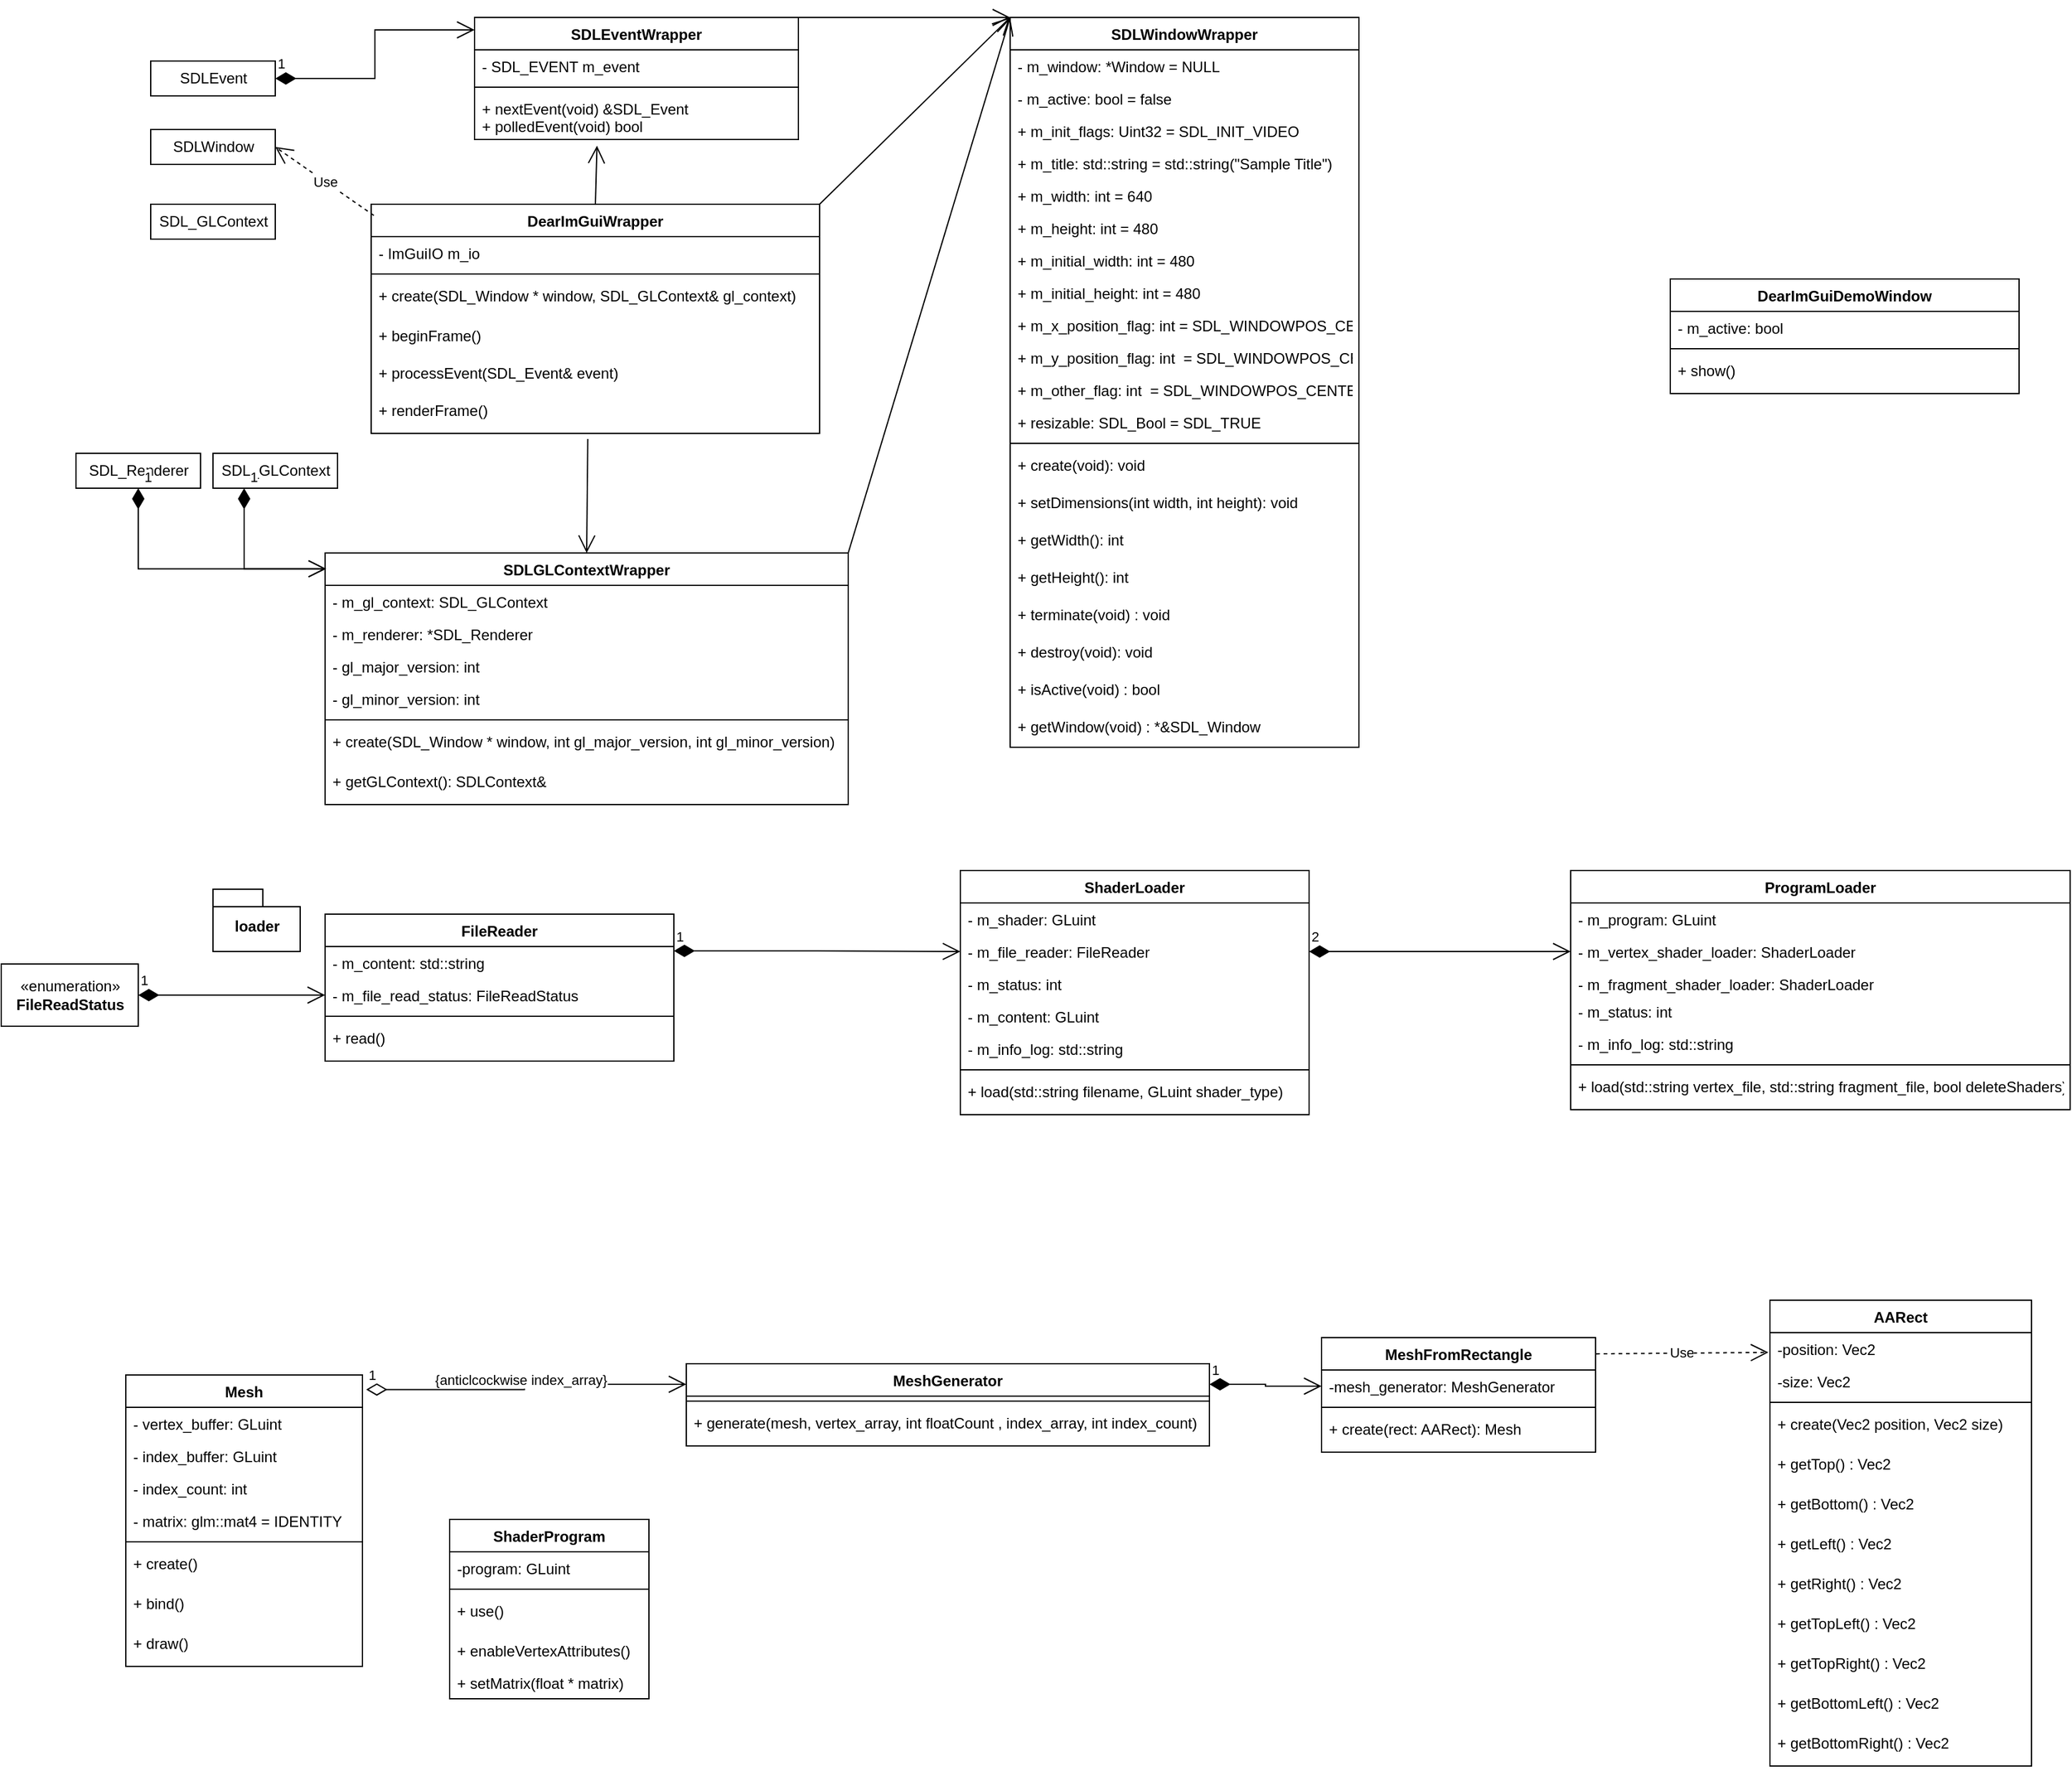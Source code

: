 <mxfile version="19.0.3" type="device" pages="6"><diagram id="C5RBs43oDa-KdzZeNtuy" name="Class Diagram"><mxGraphModel dx="1387" dy="1054" grid="1" gridSize="10" guides="1" tooltips="1" connect="1" arrows="1" fold="1" page="1" pageScale="1" pageWidth="827" pageHeight="1169" math="0" shadow="0"><root><mxCell id="WIyWlLk6GJQsqaUBKTNV-0"/><mxCell id="WIyWlLk6GJQsqaUBKTNV-1" parent="WIyWlLk6GJQsqaUBKTNV-0"/><mxCell id="edmjIT74_DLFkPRb4Q4E-1" value="SDLWindowWrapper" style="swimlane;fontStyle=1;align=center;verticalAlign=top;childLayout=stackLayout;horizontal=1;startSize=26;horizontalStack=0;resizeParent=1;resizeParentMax=0;resizeLast=0;collapsible=1;marginBottom=0;" parent="WIyWlLk6GJQsqaUBKTNV-1" vertex="1"><mxGeometry x="100" y="100" width="280" height="586" as="geometry"/></mxCell><mxCell id="edmjIT74_DLFkPRb4Q4E-2" value="- m_window: *Window = NULL" style="text;strokeColor=none;fillColor=none;align=left;verticalAlign=top;spacingLeft=4;spacingRight=4;overflow=hidden;rotatable=0;points=[[0,0.5],[1,0.5]];portConstraint=eastwest;" parent="edmjIT74_DLFkPRb4Q4E-1" vertex="1"><mxGeometry y="26" width="280" height="26" as="geometry"/></mxCell><mxCell id="Bi_TGOVg2klm4Qu9IUka-0" value="- m_active: bool = false" style="text;strokeColor=none;fillColor=none;align=left;verticalAlign=top;spacingLeft=4;spacingRight=4;overflow=hidden;rotatable=0;points=[[0,0.5],[1,0.5]];portConstraint=eastwest;" parent="edmjIT74_DLFkPRb4Q4E-1" vertex="1"><mxGeometry y="52" width="280" height="26" as="geometry"/></mxCell><mxCell id="edmjIT74_DLFkPRb4Q4E-12" value="+ m_init_flags: Uint32 = SDL_INIT_VIDEO " style="text;strokeColor=none;fillColor=none;align=left;verticalAlign=top;spacingLeft=4;spacingRight=4;overflow=hidden;rotatable=0;points=[[0,0.5],[1,0.5]];portConstraint=eastwest;" parent="edmjIT74_DLFkPRb4Q4E-1" vertex="1"><mxGeometry y="78" width="280" height="26" as="geometry"/></mxCell><mxCell id="edmjIT74_DLFkPRb4Q4E-10" value="+ m_title: std::string = std::string(&quot;Sample Title&quot;)" style="text;strokeColor=none;fillColor=none;align=left;verticalAlign=top;spacingLeft=4;spacingRight=4;overflow=hidden;rotatable=0;points=[[0,0.5],[1,0.5]];portConstraint=eastwest;" parent="edmjIT74_DLFkPRb4Q4E-1" vertex="1"><mxGeometry y="104" width="280" height="26" as="geometry"/></mxCell><mxCell id="edmjIT74_DLFkPRb4Q4E-7" value="+ m_width: int = 640" style="text;strokeColor=none;fillColor=none;align=left;verticalAlign=top;spacingLeft=4;spacingRight=4;overflow=hidden;rotatable=0;points=[[0,0.5],[1,0.5]];portConstraint=eastwest;" parent="edmjIT74_DLFkPRb4Q4E-1" vertex="1"><mxGeometry y="130" width="280" height="26" as="geometry"/></mxCell><mxCell id="edmjIT74_DLFkPRb4Q4E-8" value="+ m_height: int = 480" style="text;strokeColor=none;fillColor=none;align=left;verticalAlign=top;spacingLeft=4;spacingRight=4;overflow=hidden;rotatable=0;points=[[0,0.5],[1,0.5]];portConstraint=eastwest;" parent="edmjIT74_DLFkPRb4Q4E-1" vertex="1"><mxGeometry y="156" width="280" height="26" as="geometry"/></mxCell><mxCell id="VFZUzbMCqmpBVChMqYrp-26" value="+ m_initial_width: int = 480" style="text;strokeColor=none;fillColor=none;align=left;verticalAlign=top;spacingLeft=4;spacingRight=4;overflow=hidden;rotatable=0;points=[[0,0.5],[1,0.5]];portConstraint=eastwest;" vertex="1" parent="edmjIT74_DLFkPRb4Q4E-1"><mxGeometry y="182" width="280" height="26" as="geometry"/></mxCell><mxCell id="VFZUzbMCqmpBVChMqYrp-27" value="+ m_initial_height: int = 480" style="text;strokeColor=none;fillColor=none;align=left;verticalAlign=top;spacingLeft=4;spacingRight=4;overflow=hidden;rotatable=0;points=[[0,0.5],[1,0.5]];portConstraint=eastwest;" vertex="1" parent="edmjIT74_DLFkPRb4Q4E-1"><mxGeometry y="208" width="280" height="26" as="geometry"/></mxCell><mxCell id="edmjIT74_DLFkPRb4Q4E-13" value="+ m_x_position_flag: int = SDL_WINDOWPOS_CENTERED" style="text;strokeColor=none;fillColor=none;align=left;verticalAlign=top;spacingLeft=4;spacingRight=4;overflow=hidden;rotatable=0;points=[[0,0.5],[1,0.5]];portConstraint=eastwest;" parent="edmjIT74_DLFkPRb4Q4E-1" vertex="1"><mxGeometry y="234" width="280" height="26" as="geometry"/></mxCell><mxCell id="edmjIT74_DLFkPRb4Q4E-14" value="+ m_y_position_flag: int  = SDL_WINDOWPOS_CENTERED" style="text;strokeColor=none;fillColor=none;align=left;verticalAlign=top;spacingLeft=4;spacingRight=4;overflow=hidden;rotatable=0;points=[[0,0.5],[1,0.5]];portConstraint=eastwest;" parent="edmjIT74_DLFkPRb4Q4E-1" vertex="1"><mxGeometry y="260" width="280" height="26" as="geometry"/></mxCell><mxCell id="VFZUzbMCqmpBVChMqYrp-28" value="+ m_other_flag: int  = SDL_WINDOWPOS_CENTERED" style="text;strokeColor=none;fillColor=none;align=left;verticalAlign=top;spacingLeft=4;spacingRight=4;overflow=hidden;rotatable=0;points=[[0,0.5],[1,0.5]];portConstraint=eastwest;" vertex="1" parent="edmjIT74_DLFkPRb4Q4E-1"><mxGeometry y="286" width="280" height="26" as="geometry"/></mxCell><mxCell id="edmjIT74_DLFkPRb4Q4E-11" value="+ resizable: SDL_Bool = SDL_TRUE" style="text;strokeColor=none;fillColor=none;align=left;verticalAlign=top;spacingLeft=4;spacingRight=4;overflow=hidden;rotatable=0;points=[[0,0.5],[1,0.5]];portConstraint=eastwest;" parent="edmjIT74_DLFkPRb4Q4E-1" vertex="1"><mxGeometry y="312" width="280" height="26" as="geometry"/></mxCell><mxCell id="edmjIT74_DLFkPRb4Q4E-3" value="" style="line;strokeWidth=1;fillColor=none;align=left;verticalAlign=middle;spacingTop=-1;spacingLeft=3;spacingRight=3;rotatable=0;labelPosition=right;points=[];portConstraint=eastwest;" parent="edmjIT74_DLFkPRb4Q4E-1" vertex="1"><mxGeometry y="338" width="280" height="8" as="geometry"/></mxCell><mxCell id="edmjIT74_DLFkPRb4Q4E-4" value="+ create(void): void&#10;" style="text;strokeColor=none;fillColor=none;align=left;verticalAlign=top;spacingLeft=4;spacingRight=4;overflow=hidden;rotatable=0;points=[[0,0.5],[1,0.5]];portConstraint=eastwest;" parent="edmjIT74_DLFkPRb4Q4E-1" vertex="1"><mxGeometry y="346" width="280" height="30" as="geometry"/></mxCell><mxCell id="VFZUzbMCqmpBVChMqYrp-29" value="+ setDimensions(int width, int height): void&#10;" style="text;strokeColor=none;fillColor=none;align=left;verticalAlign=top;spacingLeft=4;spacingRight=4;overflow=hidden;rotatable=0;points=[[0,0.5],[1,0.5]];portConstraint=eastwest;" vertex="1" parent="edmjIT74_DLFkPRb4Q4E-1"><mxGeometry y="376" width="280" height="30" as="geometry"/></mxCell><mxCell id="VFZUzbMCqmpBVChMqYrp-30" value="+ getWidth(): int&#10;" style="text;strokeColor=none;fillColor=none;align=left;verticalAlign=top;spacingLeft=4;spacingRight=4;overflow=hidden;rotatable=0;points=[[0,0.5],[1,0.5]];portConstraint=eastwest;" vertex="1" parent="edmjIT74_DLFkPRb4Q4E-1"><mxGeometry y="406" width="280" height="30" as="geometry"/></mxCell><mxCell id="VFZUzbMCqmpBVChMqYrp-31" value="+ getHeight(): int&#10;" style="text;strokeColor=none;fillColor=none;align=left;verticalAlign=top;spacingLeft=4;spacingRight=4;overflow=hidden;rotatable=0;points=[[0,0.5],[1,0.5]];portConstraint=eastwest;" vertex="1" parent="edmjIT74_DLFkPRb4Q4E-1"><mxGeometry y="436" width="280" height="30" as="geometry"/></mxCell><mxCell id="ybVhNU4MIN38F-dM3209-28" value="+ terminate(void) : void&#10;" style="text;strokeColor=none;fillColor=none;align=left;verticalAlign=top;spacingLeft=4;spacingRight=4;overflow=hidden;rotatable=0;points=[[0,0.5],[1,0.5]];portConstraint=eastwest;" parent="edmjIT74_DLFkPRb4Q4E-1" vertex="1"><mxGeometry y="466" width="280" height="30" as="geometry"/></mxCell><mxCell id="ybVhNU4MIN38F-dM3209-29" value="+ destroy(void): void&#10;" style="text;strokeColor=none;fillColor=none;align=left;verticalAlign=top;spacingLeft=4;spacingRight=4;overflow=hidden;rotatable=0;points=[[0,0.5],[1,0.5]];portConstraint=eastwest;" parent="edmjIT74_DLFkPRb4Q4E-1" vertex="1"><mxGeometry y="496" width="280" height="30" as="geometry"/></mxCell><mxCell id="ybVhNU4MIN38F-dM3209-30" value="+ isActive(void) : bool&#10;" style="text;strokeColor=none;fillColor=none;align=left;verticalAlign=top;spacingLeft=4;spacingRight=4;overflow=hidden;rotatable=0;points=[[0,0.5],[1,0.5]];portConstraint=eastwest;" parent="edmjIT74_DLFkPRb4Q4E-1" vertex="1"><mxGeometry y="526" width="280" height="30" as="geometry"/></mxCell><mxCell id="VFZUzbMCqmpBVChMqYrp-32" value="+ getWindow(void) : *&amp;SDL_Window&#10;" style="text;strokeColor=none;fillColor=none;align=left;verticalAlign=top;spacingLeft=4;spacingRight=4;overflow=hidden;rotatable=0;points=[[0,0.5],[1,0.5]];portConstraint=eastwest;" vertex="1" parent="edmjIT74_DLFkPRb4Q4E-1"><mxGeometry y="556" width="280" height="30" as="geometry"/></mxCell><mxCell id="Bi_TGOVg2klm4Qu9IUka-2" value="SDLEventWrapper" style="swimlane;fontStyle=1;align=center;verticalAlign=top;childLayout=stackLayout;horizontal=1;startSize=26;horizontalStack=0;resizeParent=1;resizeParentMax=0;resizeLast=0;collapsible=1;marginBottom=0;" parent="WIyWlLk6GJQsqaUBKTNV-1" vertex="1"><mxGeometry x="-330" y="100" width="260" height="98" as="geometry"/></mxCell><mxCell id="Bi_TGOVg2klm4Qu9IUka-7" value="- SDL_EVENT m_event" style="text;strokeColor=none;fillColor=none;align=left;verticalAlign=top;spacingLeft=4;spacingRight=4;overflow=hidden;rotatable=0;points=[[0,0.5],[1,0.5]];portConstraint=eastwest;" parent="Bi_TGOVg2klm4Qu9IUka-2" vertex="1"><mxGeometry y="26" width="260" height="26" as="geometry"/></mxCell><mxCell id="Bi_TGOVg2klm4Qu9IUka-12" value="" style="line;strokeWidth=1;fillColor=none;align=left;verticalAlign=middle;spacingTop=-1;spacingLeft=3;spacingRight=3;rotatable=0;labelPosition=right;points=[];portConstraint=eastwest;" parent="Bi_TGOVg2klm4Qu9IUka-2" vertex="1"><mxGeometry y="52" width="260" height="8" as="geometry"/></mxCell><mxCell id="Bi_TGOVg2klm4Qu9IUka-13" value="+ nextEvent(void) &amp;SDL_Event&#10;+ polledEvent(void) bool" style="text;strokeColor=none;fillColor=none;align=left;verticalAlign=top;spacingLeft=4;spacingRight=4;overflow=hidden;rotatable=0;points=[[0,0.5],[1,0.5]];portConstraint=eastwest;" parent="Bi_TGOVg2klm4Qu9IUka-2" vertex="1"><mxGeometry y="60" width="260" height="38" as="geometry"/></mxCell><mxCell id="ybVhNU4MIN38F-dM3209-6" value="DearImGuiWrapper" style="swimlane;fontStyle=1;align=center;verticalAlign=top;childLayout=stackLayout;horizontal=1;startSize=26;horizontalStack=0;resizeParent=1;resizeParentMax=0;resizeLast=0;collapsible=1;marginBottom=0;" parent="WIyWlLk6GJQsqaUBKTNV-1" vertex="1"><mxGeometry x="-413" y="250" width="360" height="184" as="geometry"><mxRectangle x="567" y="280" width="110" height="26" as="alternateBounds"/></mxGeometry></mxCell><mxCell id="ybVhNU4MIN38F-dM3209-17" value="- ImGuiIO m_io" style="text;strokeColor=none;fillColor=none;align=left;verticalAlign=top;spacingLeft=4;spacingRight=4;overflow=hidden;rotatable=0;points=[[0,0.5],[1,0.5]];portConstraint=eastwest;" parent="ybVhNU4MIN38F-dM3209-6" vertex="1"><mxGeometry y="26" width="360" height="26" as="geometry"/></mxCell><mxCell id="ybVhNU4MIN38F-dM3209-8" value="" style="line;strokeWidth=1;fillColor=none;align=left;verticalAlign=middle;spacingTop=-1;spacingLeft=3;spacingRight=3;rotatable=0;labelPosition=right;points=[];portConstraint=eastwest;" parent="ybVhNU4MIN38F-dM3209-6" vertex="1"><mxGeometry y="52" width="360" height="8" as="geometry"/></mxCell><mxCell id="ybVhNU4MIN38F-dM3209-9" value="+ create(SDL_Window * window, SDL_GLContext&amp; gl_context)" style="text;strokeColor=none;fillColor=none;align=left;verticalAlign=top;spacingLeft=4;spacingRight=4;overflow=hidden;rotatable=0;points=[[0,0.5],[1,0.5]];portConstraint=eastwest;" parent="ybVhNU4MIN38F-dM3209-6" vertex="1"><mxGeometry y="60" width="360" height="32" as="geometry"/></mxCell><mxCell id="ybVhNU4MIN38F-dM3209-26" value="+ beginFrame()" style="text;strokeColor=none;fillColor=none;align=left;verticalAlign=top;spacingLeft=4;spacingRight=4;overflow=hidden;rotatable=0;points=[[0,0.5],[1,0.5]];portConstraint=eastwest;" parent="ybVhNU4MIN38F-dM3209-6" vertex="1"><mxGeometry y="92" width="360" height="30" as="geometry"/></mxCell><mxCell id="ybVhNU4MIN38F-dM3209-33" value="+ processEvent(SDL_Event&amp; event)" style="text;strokeColor=none;fillColor=none;align=left;verticalAlign=top;spacingLeft=4;spacingRight=4;overflow=hidden;rotatable=0;points=[[0,0.5],[1,0.5]];portConstraint=eastwest;" parent="ybVhNU4MIN38F-dM3209-6" vertex="1"><mxGeometry y="122" width="360" height="30" as="geometry"/></mxCell><mxCell id="ybVhNU4MIN38F-dM3209-27" value="+ renderFrame()" style="text;strokeColor=none;fillColor=none;align=left;verticalAlign=top;spacingLeft=4;spacingRight=4;overflow=hidden;rotatable=0;points=[[0,0.5],[1,0.5]];portConstraint=eastwest;" parent="ybVhNU4MIN38F-dM3209-6" vertex="1"><mxGeometry y="152" width="360" height="32" as="geometry"/></mxCell><mxCell id="ybVhNU4MIN38F-dM3209-35" value="SDLGLContextWrapper" style="swimlane;fontStyle=1;align=center;verticalAlign=top;childLayout=stackLayout;horizontal=1;startSize=26;horizontalStack=0;resizeParent=1;resizeParentMax=0;resizeLast=0;collapsible=1;marginBottom=0;" parent="WIyWlLk6GJQsqaUBKTNV-1" vertex="1"><mxGeometry x="-450" y="530" width="420" height="202" as="geometry"><mxRectangle x="567" y="280" width="110" height="26" as="alternateBounds"/></mxGeometry></mxCell><mxCell id="ybVhNU4MIN38F-dM3209-20" value="- m_gl_context: SDL_GLContext" style="text;strokeColor=none;fillColor=none;align=left;verticalAlign=top;spacingLeft=4;spacingRight=4;overflow=hidden;rotatable=0;points=[[0,0.5],[1,0.5]];portConstraint=eastwest;" parent="ybVhNU4MIN38F-dM3209-35" vertex="1"><mxGeometry y="26" width="420" height="26" as="geometry"/></mxCell><mxCell id="VFZUzbMCqmpBVChMqYrp-34" value="- m_renderer: *SDL_Renderer" style="text;strokeColor=none;fillColor=none;align=left;verticalAlign=top;spacingLeft=4;spacingRight=4;overflow=hidden;rotatable=0;points=[[0,0.5],[1,0.5]];portConstraint=eastwest;" vertex="1" parent="ybVhNU4MIN38F-dM3209-35"><mxGeometry y="52" width="420" height="26" as="geometry"/></mxCell><mxCell id="ybVhNU4MIN38F-dM3209-36" value="- gl_major_version: int" style="text;strokeColor=none;fillColor=none;align=left;verticalAlign=top;spacingLeft=4;spacingRight=4;overflow=hidden;rotatable=0;points=[[0,0.5],[1,0.5]];portConstraint=eastwest;" parent="ybVhNU4MIN38F-dM3209-35" vertex="1"><mxGeometry y="78" width="420" height="26" as="geometry"/></mxCell><mxCell id="ybVhNU4MIN38F-dM3209-45" value="- gl_minor_version: int" style="text;strokeColor=none;fillColor=none;align=left;verticalAlign=top;spacingLeft=4;spacingRight=4;overflow=hidden;rotatable=0;points=[[0,0.5],[1,0.5]];portConstraint=eastwest;" parent="ybVhNU4MIN38F-dM3209-35" vertex="1"><mxGeometry y="104" width="420" height="26" as="geometry"/></mxCell><mxCell id="ybVhNU4MIN38F-dM3209-40" value="" style="line;strokeWidth=1;fillColor=none;align=left;verticalAlign=middle;spacingTop=-1;spacingLeft=3;spacingRight=3;rotatable=0;labelPosition=right;points=[];portConstraint=eastwest;" parent="ybVhNU4MIN38F-dM3209-35" vertex="1"><mxGeometry y="130" width="420" height="8" as="geometry"/></mxCell><mxCell id="ybVhNU4MIN38F-dM3209-41" value="+ create(SDL_Window * window, int gl_major_version, int gl_minor_version)" style="text;strokeColor=none;fillColor=none;align=left;verticalAlign=top;spacingLeft=4;spacingRight=4;overflow=hidden;rotatable=0;points=[[0,0.5],[1,0.5]];portConstraint=eastwest;" parent="ybVhNU4MIN38F-dM3209-35" vertex="1"><mxGeometry y="138" width="420" height="32" as="geometry"/></mxCell><mxCell id="ybVhNU4MIN38F-dM3209-44" value="+ getGLContext(): SDLContext&amp;" style="text;strokeColor=none;fillColor=none;align=left;verticalAlign=top;spacingLeft=4;spacingRight=4;overflow=hidden;rotatable=0;points=[[0,0.5],[1,0.5]];portConstraint=eastwest;" parent="ybVhNU4MIN38F-dM3209-35" vertex="1"><mxGeometry y="170" width="420" height="32" as="geometry"/></mxCell><mxCell id="ybVhNU4MIN38F-dM3209-48" value="Use" style="endArrow=open;endSize=12;dashed=1;html=1;rounded=0;exitX=0.006;exitY=0.049;exitDx=0;exitDy=0;entryX=1;entryY=0.5;entryDx=0;entryDy=0;exitPerimeter=0;" parent="WIyWlLk6GJQsqaUBKTNV-1" source="ybVhNU4MIN38F-dM3209-6" target="VFZUzbMCqmpBVChMqYrp-35" edge="1"><mxGeometry width="160" relative="1" as="geometry"><mxPoint x="30" y="420" as="sourcePoint"/><mxPoint x="190" y="420" as="targetPoint"/><Array as="points"/></mxGeometry></mxCell><mxCell id="os6efDtrfSsGZjxLiD1--2" value="SDLEvent" style="html=1;" parent="WIyWlLk6GJQsqaUBKTNV-1" vertex="1"><mxGeometry x="-590" y="135" width="100" height="28" as="geometry"/></mxCell><mxCell id="JeHvkIDVO1mUnXFU12EX-0" value="FileReader" style="swimlane;fontStyle=1;align=center;verticalAlign=top;childLayout=stackLayout;horizontal=1;startSize=26;horizontalStack=0;resizeParent=1;resizeParentMax=0;resizeLast=0;collapsible=1;marginBottom=0;" vertex="1" parent="WIyWlLk6GJQsqaUBKTNV-1"><mxGeometry x="-450" y="820" width="280" height="118" as="geometry"><mxRectangle x="567" y="280" width="110" height="26" as="alternateBounds"/></mxGeometry></mxCell><mxCell id="JeHvkIDVO1mUnXFU12EX-2" value="- m_content: std::string" style="text;strokeColor=none;fillColor=none;align=left;verticalAlign=top;spacingLeft=4;spacingRight=4;overflow=hidden;rotatable=0;points=[[0,0.5],[1,0.5]];portConstraint=eastwest;" vertex="1" parent="JeHvkIDVO1mUnXFU12EX-0"><mxGeometry y="26" width="280" height="26" as="geometry"/></mxCell><mxCell id="JeHvkIDVO1mUnXFU12EX-3" value="- m_file_read_status: FileReadStatus" style="text;strokeColor=none;fillColor=none;align=left;verticalAlign=top;spacingLeft=4;spacingRight=4;overflow=hidden;rotatable=0;points=[[0,0.5],[1,0.5]];portConstraint=eastwest;" vertex="1" parent="JeHvkIDVO1mUnXFU12EX-0"><mxGeometry y="52" width="280" height="26" as="geometry"/></mxCell><mxCell id="JeHvkIDVO1mUnXFU12EX-4" value="" style="line;strokeWidth=1;fillColor=none;align=left;verticalAlign=middle;spacingTop=-1;spacingLeft=3;spacingRight=3;rotatable=0;labelPosition=right;points=[];portConstraint=eastwest;" vertex="1" parent="JeHvkIDVO1mUnXFU12EX-0"><mxGeometry y="78" width="280" height="8" as="geometry"/></mxCell><mxCell id="JeHvkIDVO1mUnXFU12EX-5" value="+ read()" style="text;strokeColor=none;fillColor=none;align=left;verticalAlign=top;spacingLeft=4;spacingRight=4;overflow=hidden;rotatable=0;points=[[0,0.5],[1,0.5]];portConstraint=eastwest;" vertex="1" parent="JeHvkIDVO1mUnXFU12EX-0"><mxGeometry y="86" width="280" height="32" as="geometry"/></mxCell><mxCell id="JeHvkIDVO1mUnXFU12EX-18" value="ShaderLoader" style="swimlane;fontStyle=1;align=center;verticalAlign=top;childLayout=stackLayout;horizontal=1;startSize=26;horizontalStack=0;resizeParent=1;resizeParentMax=0;resizeLast=0;collapsible=1;marginBottom=0;" vertex="1" parent="WIyWlLk6GJQsqaUBKTNV-1"><mxGeometry x="60" y="785" width="280" height="196" as="geometry"><mxRectangle x="567" y="280" width="110" height="26" as="alternateBounds"/></mxGeometry></mxCell><mxCell id="JeHvkIDVO1mUnXFU12EX-19" value="- m_shader: GLuint" style="text;strokeColor=none;fillColor=none;align=left;verticalAlign=top;spacingLeft=4;spacingRight=4;overflow=hidden;rotatable=0;points=[[0,0.5],[1,0.5]];portConstraint=eastwest;" vertex="1" parent="JeHvkIDVO1mUnXFU12EX-18"><mxGeometry y="26" width="280" height="26" as="geometry"/></mxCell><mxCell id="JeHvkIDVO1mUnXFU12EX-20" value="- m_file_reader: FileReader" style="text;strokeColor=none;fillColor=none;align=left;verticalAlign=top;spacingLeft=4;spacingRight=4;overflow=hidden;rotatable=0;points=[[0,0.5],[1,0.5]];portConstraint=eastwest;" vertex="1" parent="JeHvkIDVO1mUnXFU12EX-18"><mxGeometry y="52" width="280" height="26" as="geometry"/></mxCell><mxCell id="JeHvkIDVO1mUnXFU12EX-21" value="- m_status: int" style="text;strokeColor=none;fillColor=none;align=left;verticalAlign=top;spacingLeft=4;spacingRight=4;overflow=hidden;rotatable=0;points=[[0,0.5],[1,0.5]];portConstraint=eastwest;" vertex="1" parent="JeHvkIDVO1mUnXFU12EX-18"><mxGeometry y="78" width="280" height="26" as="geometry"/></mxCell><mxCell id="JeHvkIDVO1mUnXFU12EX-22" value="- m_content: GLuint" style="text;strokeColor=none;fillColor=none;align=left;verticalAlign=top;spacingLeft=4;spacingRight=4;overflow=hidden;rotatable=0;points=[[0,0.5],[1,0.5]];portConstraint=eastwest;" vertex="1" parent="JeHvkIDVO1mUnXFU12EX-18"><mxGeometry y="104" width="280" height="26" as="geometry"/></mxCell><mxCell id="JeHvkIDVO1mUnXFU12EX-40" value="- m_info_log: std::string" style="text;strokeColor=none;fillColor=none;align=left;verticalAlign=top;spacingLeft=4;spacingRight=4;overflow=hidden;rotatable=0;points=[[0,0.5],[1,0.5]];portConstraint=eastwest;" vertex="1" parent="JeHvkIDVO1mUnXFU12EX-18"><mxGeometry y="130" width="280" height="26" as="geometry"/></mxCell><mxCell id="JeHvkIDVO1mUnXFU12EX-23" value="" style="line;strokeWidth=1;fillColor=none;align=left;verticalAlign=middle;spacingTop=-1;spacingLeft=3;spacingRight=3;rotatable=0;labelPosition=right;points=[];portConstraint=eastwest;" vertex="1" parent="JeHvkIDVO1mUnXFU12EX-18"><mxGeometry y="156" width="280" height="8" as="geometry"/></mxCell><mxCell id="JeHvkIDVO1mUnXFU12EX-24" value="+ load(std::string filename, GLuint shader_type)" style="text;strokeColor=none;fillColor=none;align=left;verticalAlign=top;spacingLeft=4;spacingRight=4;overflow=hidden;rotatable=0;points=[[0,0.5],[1,0.5]];portConstraint=eastwest;" vertex="1" parent="JeHvkIDVO1mUnXFU12EX-18"><mxGeometry y="164" width="280" height="32" as="geometry"/></mxCell><mxCell id="JeHvkIDVO1mUnXFU12EX-26" value="ProgramLoader" style="swimlane;fontStyle=1;align=center;verticalAlign=top;childLayout=stackLayout;horizontal=1;startSize=26;horizontalStack=0;resizeParent=1;resizeParentMax=0;resizeLast=0;collapsible=1;marginBottom=0;" vertex="1" parent="WIyWlLk6GJQsqaUBKTNV-1"><mxGeometry x="550" y="785" width="401" height="192" as="geometry"><mxRectangle x="567" y="280" width="110" height="26" as="alternateBounds"/></mxGeometry></mxCell><mxCell id="JeHvkIDVO1mUnXFU12EX-27" value="- m_program: GLuint" style="text;strokeColor=none;fillColor=none;align=left;verticalAlign=top;spacingLeft=4;spacingRight=4;overflow=hidden;rotatable=0;points=[[0,0.5],[1,0.5]];portConstraint=eastwest;" vertex="1" parent="JeHvkIDVO1mUnXFU12EX-26"><mxGeometry y="26" width="401" height="26" as="geometry"/></mxCell><mxCell id="JeHvkIDVO1mUnXFU12EX-28" value="- m_vertex_shader_loader: ShaderLoader" style="text;strokeColor=none;fillColor=none;align=left;verticalAlign=top;spacingLeft=4;spacingRight=4;overflow=hidden;rotatable=0;points=[[0,0.5],[1,0.5]];portConstraint=eastwest;" vertex="1" parent="JeHvkIDVO1mUnXFU12EX-26"><mxGeometry y="52" width="401" height="26" as="geometry"/></mxCell><mxCell id="JeHvkIDVO1mUnXFU12EX-29" value="- m_fragment_shader_loader: ShaderLoader" style="text;strokeColor=none;fillColor=none;align=left;verticalAlign=top;spacingLeft=4;spacingRight=4;overflow=hidden;rotatable=0;points=[[0,0.5],[1,0.5]];portConstraint=eastwest;" vertex="1" parent="JeHvkIDVO1mUnXFU12EX-26"><mxGeometry y="78" width="401" height="22" as="geometry"/></mxCell><mxCell id="JeHvkIDVO1mUnXFU12EX-30" value="- m_status: int" style="text;strokeColor=none;fillColor=none;align=left;verticalAlign=top;spacingLeft=4;spacingRight=4;overflow=hidden;rotatable=0;points=[[0,0.5],[1,0.5]];portConstraint=eastwest;" vertex="1" parent="JeHvkIDVO1mUnXFU12EX-26"><mxGeometry y="100" width="401" height="26" as="geometry"/></mxCell><mxCell id="JeHvkIDVO1mUnXFU12EX-36" value="- m_info_log: std::string" style="text;strokeColor=none;fillColor=none;align=left;verticalAlign=top;spacingLeft=4;spacingRight=4;overflow=hidden;rotatable=0;points=[[0,0.5],[1,0.5]];portConstraint=eastwest;" vertex="1" parent="JeHvkIDVO1mUnXFU12EX-26"><mxGeometry y="126" width="401" height="26" as="geometry"/></mxCell><mxCell id="JeHvkIDVO1mUnXFU12EX-31" value="" style="line;strokeWidth=1;fillColor=none;align=left;verticalAlign=middle;spacingTop=-1;spacingLeft=3;spacingRight=3;rotatable=0;labelPosition=right;points=[];portConstraint=eastwest;" vertex="1" parent="JeHvkIDVO1mUnXFU12EX-26"><mxGeometry y="152" width="401" height="8" as="geometry"/></mxCell><mxCell id="JeHvkIDVO1mUnXFU12EX-32" value="+ load(std::string vertex_file, std::string fragment_file, bool deleteShaders)" style="text;strokeColor=none;fillColor=none;align=left;verticalAlign=top;spacingLeft=4;spacingRight=4;overflow=hidden;rotatable=0;points=[[0,0.5],[1,0.5]];portConstraint=eastwest;" vertex="1" parent="JeHvkIDVO1mUnXFU12EX-26"><mxGeometry y="160" width="401" height="32" as="geometry"/></mxCell><mxCell id="JeHvkIDVO1mUnXFU12EX-41" value="1" style="endArrow=open;html=1;endSize=12;startArrow=diamondThin;startSize=14;startFill=1;edgeStyle=orthogonalEdgeStyle;align=left;verticalAlign=bottom;rounded=0;entryX=0;entryY=0.5;entryDx=0;entryDy=0;exitX=1;exitY=0.25;exitDx=0;exitDy=0;" edge="1" parent="WIyWlLk6GJQsqaUBKTNV-1" source="JeHvkIDVO1mUnXFU12EX-0" target="JeHvkIDVO1mUnXFU12EX-20"><mxGeometry x="-1" y="3" relative="1" as="geometry"><mxPoint x="-68" y="830" as="sourcePoint"/><mxPoint x="-20" y="840" as="targetPoint"/></mxGeometry></mxCell><mxCell id="JeHvkIDVO1mUnXFU12EX-42" value="2" style="endArrow=open;html=1;endSize=12;startArrow=diamondThin;startSize=14;startFill=1;edgeStyle=orthogonalEdgeStyle;align=left;verticalAlign=bottom;rounded=0;entryX=0;entryY=0.5;entryDx=0;entryDy=0;exitX=1;exitY=0.5;exitDx=0;exitDy=0;" edge="1" parent="WIyWlLk6GJQsqaUBKTNV-1" source="JeHvkIDVO1mUnXFU12EX-20" target="JeHvkIDVO1mUnXFU12EX-28"><mxGeometry x="-1" y="3" relative="1" as="geometry"><mxPoint x="350" y="840" as="sourcePoint"/><mxPoint x="638.32" y="870.004" as="targetPoint"/></mxGeometry></mxCell><mxCell id="JeHvkIDVO1mUnXFU12EX-43" value="MeshGenerator" style="swimlane;fontStyle=1;align=center;verticalAlign=top;childLayout=stackLayout;horizontal=1;startSize=26;horizontalStack=0;resizeParent=1;resizeParentMax=0;resizeLast=0;collapsible=1;marginBottom=0;" vertex="1" parent="WIyWlLk6GJQsqaUBKTNV-1"><mxGeometry x="-160" y="1181" width="420" height="66" as="geometry"><mxRectangle x="567" y="280" width="110" height="26" as="alternateBounds"/></mxGeometry></mxCell><mxCell id="JeHvkIDVO1mUnXFU12EX-47" value="" style="line;strokeWidth=1;fillColor=none;align=left;verticalAlign=middle;spacingTop=-1;spacingLeft=3;spacingRight=3;rotatable=0;labelPosition=right;points=[];portConstraint=eastwest;" vertex="1" parent="JeHvkIDVO1mUnXFU12EX-43"><mxGeometry y="26" width="420" height="8" as="geometry"/></mxCell><mxCell id="JeHvkIDVO1mUnXFU12EX-48" value="+ generate(mesh, vertex_array, int floatCount , index_array, int index_count)" style="text;strokeColor=none;fillColor=none;align=left;verticalAlign=top;spacingLeft=4;spacingRight=4;overflow=hidden;rotatable=0;points=[[0,0.5],[1,0.5]];portConstraint=eastwest;" vertex="1" parent="JeHvkIDVO1mUnXFU12EX-43"><mxGeometry y="34" width="420" height="32" as="geometry"/></mxCell><mxCell id="JeHvkIDVO1mUnXFU12EX-50" value="Mesh" style="swimlane;fontStyle=1;align=center;verticalAlign=top;childLayout=stackLayout;horizontal=1;startSize=26;horizontalStack=0;resizeParent=1;resizeParentMax=0;resizeLast=0;collapsible=1;marginBottom=0;" vertex="1" parent="WIyWlLk6GJQsqaUBKTNV-1"><mxGeometry x="-610" y="1190" width="190" height="234" as="geometry"><mxRectangle x="567" y="280" width="110" height="26" as="alternateBounds"/></mxGeometry></mxCell><mxCell id="JeHvkIDVO1mUnXFU12EX-51" value="- vertex_buffer: GLuint" style="text;strokeColor=none;fillColor=none;align=left;verticalAlign=top;spacingLeft=4;spacingRight=4;overflow=hidden;rotatable=0;points=[[0,0.5],[1,0.5]];portConstraint=eastwest;" vertex="1" parent="JeHvkIDVO1mUnXFU12EX-50"><mxGeometry y="26" width="190" height="26" as="geometry"/></mxCell><mxCell id="JeHvkIDVO1mUnXFU12EX-55" value="- index_buffer: GLuint" style="text;strokeColor=none;fillColor=none;align=left;verticalAlign=top;spacingLeft=4;spacingRight=4;overflow=hidden;rotatable=0;points=[[0,0.5],[1,0.5]];portConstraint=eastwest;" vertex="1" parent="JeHvkIDVO1mUnXFU12EX-50"><mxGeometry y="52" width="190" height="26" as="geometry"/></mxCell><mxCell id="VFZUzbMCqmpBVChMqYrp-3" value="- index_count: int" style="text;strokeColor=none;fillColor=none;align=left;verticalAlign=top;spacingLeft=4;spacingRight=4;overflow=hidden;rotatable=0;points=[[0,0.5],[1,0.5]];portConstraint=eastwest;" vertex="1" parent="JeHvkIDVO1mUnXFU12EX-50"><mxGeometry y="78" width="190" height="26" as="geometry"/></mxCell><mxCell id="JeHvkIDVO1mUnXFU12EX-74" value="- matrix: glm::mat4 = IDENTITY" style="text;strokeColor=none;fillColor=none;align=left;verticalAlign=top;spacingLeft=4;spacingRight=4;overflow=hidden;rotatable=0;points=[[0,0.5],[1,0.5]];portConstraint=eastwest;" vertex="1" parent="JeHvkIDVO1mUnXFU12EX-50"><mxGeometry y="104" width="190" height="26" as="geometry"/></mxCell><mxCell id="JeHvkIDVO1mUnXFU12EX-52" value="" style="line;strokeWidth=1;fillColor=none;align=left;verticalAlign=middle;spacingTop=-1;spacingLeft=3;spacingRight=3;rotatable=0;labelPosition=right;points=[];portConstraint=eastwest;" vertex="1" parent="JeHvkIDVO1mUnXFU12EX-50"><mxGeometry y="130" width="190" height="8" as="geometry"/></mxCell><mxCell id="JeHvkIDVO1mUnXFU12EX-75" value="+ create()" style="text;strokeColor=none;fillColor=none;align=left;verticalAlign=top;spacingLeft=4;spacingRight=4;overflow=hidden;rotatable=0;points=[[0,0.5],[1,0.5]];portConstraint=eastwest;" vertex="1" parent="JeHvkIDVO1mUnXFU12EX-50"><mxGeometry y="138" width="190" height="32" as="geometry"/></mxCell><mxCell id="JeHvkIDVO1mUnXFU12EX-53" value="+ bind()" style="text;strokeColor=none;fillColor=none;align=left;verticalAlign=top;spacingLeft=4;spacingRight=4;overflow=hidden;rotatable=0;points=[[0,0.5],[1,0.5]];portConstraint=eastwest;" vertex="1" parent="JeHvkIDVO1mUnXFU12EX-50"><mxGeometry y="170" width="190" height="32" as="geometry"/></mxCell><mxCell id="JeHvkIDVO1mUnXFU12EX-83" value="+ draw()" style="text;strokeColor=none;fillColor=none;align=left;verticalAlign=top;spacingLeft=4;spacingRight=4;overflow=hidden;rotatable=0;points=[[0,0.5],[1,0.5]];portConstraint=eastwest;" vertex="1" parent="JeHvkIDVO1mUnXFU12EX-50"><mxGeometry y="202" width="190" height="32" as="geometry"/></mxCell><mxCell id="JeHvkIDVO1mUnXFU12EX-58" value="AARect" style="swimlane;fontStyle=1;align=center;verticalAlign=top;childLayout=stackLayout;horizontal=1;startSize=26;horizontalStack=0;resizeParent=1;resizeParentMax=0;resizeLast=0;collapsible=1;marginBottom=0;" vertex="1" parent="WIyWlLk6GJQsqaUBKTNV-1"><mxGeometry x="710" y="1130" width="210" height="374" as="geometry"><mxRectangle x="567" y="280" width="110" height="26" as="alternateBounds"/></mxGeometry></mxCell><mxCell id="JeHvkIDVO1mUnXFU12EX-60" value="-position: Vec2" style="text;strokeColor=none;fillColor=none;align=left;verticalAlign=top;spacingLeft=4;spacingRight=4;overflow=hidden;rotatable=0;points=[[0,0.5],[1,0.5]];portConstraint=eastwest;" vertex="1" parent="JeHvkIDVO1mUnXFU12EX-58"><mxGeometry y="26" width="210" height="26" as="geometry"/></mxCell><mxCell id="JeHvkIDVO1mUnXFU12EX-63" value="-size: Vec2" style="text;strokeColor=none;fillColor=none;align=left;verticalAlign=top;spacingLeft=4;spacingRight=4;overflow=hidden;rotatable=0;points=[[0,0.5],[1,0.5]];portConstraint=eastwest;" vertex="1" parent="JeHvkIDVO1mUnXFU12EX-58"><mxGeometry y="52" width="210" height="26" as="geometry"/></mxCell><mxCell id="JeHvkIDVO1mUnXFU12EX-61" value="" style="line;strokeWidth=1;fillColor=none;align=left;verticalAlign=middle;spacingTop=-1;spacingLeft=3;spacingRight=3;rotatable=0;labelPosition=right;points=[];portConstraint=eastwest;" vertex="1" parent="JeHvkIDVO1mUnXFU12EX-58"><mxGeometry y="78" width="210" height="8" as="geometry"/></mxCell><mxCell id="JeHvkIDVO1mUnXFU12EX-62" value="+ create(Vec2 position, Vec2 size)" style="text;strokeColor=none;fillColor=none;align=left;verticalAlign=top;spacingLeft=4;spacingRight=4;overflow=hidden;rotatable=0;points=[[0,0.5],[1,0.5]];portConstraint=eastwest;" vertex="1" parent="JeHvkIDVO1mUnXFU12EX-58"><mxGeometry y="86" width="210" height="32" as="geometry"/></mxCell><mxCell id="VFZUzbMCqmpBVChMqYrp-7" value="+ getTop() : Vec2" style="text;strokeColor=none;fillColor=none;align=left;verticalAlign=top;spacingLeft=4;spacingRight=4;overflow=hidden;rotatable=0;points=[[0,0.5],[1,0.5]];portConstraint=eastwest;" vertex="1" parent="JeHvkIDVO1mUnXFU12EX-58"><mxGeometry y="118" width="210" height="32" as="geometry"/></mxCell><mxCell id="VFZUzbMCqmpBVChMqYrp-8" value="+ getBottom() : Vec2" style="text;strokeColor=none;fillColor=none;align=left;verticalAlign=top;spacingLeft=4;spacingRight=4;overflow=hidden;rotatable=0;points=[[0,0.5],[1,0.5]];portConstraint=eastwest;" vertex="1" parent="JeHvkIDVO1mUnXFU12EX-58"><mxGeometry y="150" width="210" height="32" as="geometry"/></mxCell><mxCell id="VFZUzbMCqmpBVChMqYrp-9" value="+ getLeft() : Vec2" style="text;strokeColor=none;fillColor=none;align=left;verticalAlign=top;spacingLeft=4;spacingRight=4;overflow=hidden;rotatable=0;points=[[0,0.5],[1,0.5]];portConstraint=eastwest;" vertex="1" parent="JeHvkIDVO1mUnXFU12EX-58"><mxGeometry y="182" width="210" height="32" as="geometry"/></mxCell><mxCell id="VFZUzbMCqmpBVChMqYrp-10" value="+ getRight() : Vec2" style="text;strokeColor=none;fillColor=none;align=left;verticalAlign=top;spacingLeft=4;spacingRight=4;overflow=hidden;rotatable=0;points=[[0,0.5],[1,0.5]];portConstraint=eastwest;" vertex="1" parent="JeHvkIDVO1mUnXFU12EX-58"><mxGeometry y="214" width="210" height="32" as="geometry"/></mxCell><mxCell id="VFZUzbMCqmpBVChMqYrp-11" value="+ getTopLeft() : Vec2" style="text;strokeColor=none;fillColor=none;align=left;verticalAlign=top;spacingLeft=4;spacingRight=4;overflow=hidden;rotatable=0;points=[[0,0.5],[1,0.5]];portConstraint=eastwest;" vertex="1" parent="JeHvkIDVO1mUnXFU12EX-58"><mxGeometry y="246" width="210" height="32" as="geometry"/></mxCell><mxCell id="VFZUzbMCqmpBVChMqYrp-12" value="+ getTopRight() : Vec2" style="text;strokeColor=none;fillColor=none;align=left;verticalAlign=top;spacingLeft=4;spacingRight=4;overflow=hidden;rotatable=0;points=[[0,0.5],[1,0.5]];portConstraint=eastwest;" vertex="1" parent="JeHvkIDVO1mUnXFU12EX-58"><mxGeometry y="278" width="210" height="32" as="geometry"/></mxCell><mxCell id="VFZUzbMCqmpBVChMqYrp-13" value="+ getBottomLeft() : Vec2" style="text;strokeColor=none;fillColor=none;align=left;verticalAlign=top;spacingLeft=4;spacingRight=4;overflow=hidden;rotatable=0;points=[[0,0.5],[1,0.5]];portConstraint=eastwest;" vertex="1" parent="JeHvkIDVO1mUnXFU12EX-58"><mxGeometry y="310" width="210" height="32" as="geometry"/></mxCell><mxCell id="VFZUzbMCqmpBVChMqYrp-14" value="+ getBottomRight() : Vec2" style="text;strokeColor=none;fillColor=none;align=left;verticalAlign=top;spacingLeft=4;spacingRight=4;overflow=hidden;rotatable=0;points=[[0,0.5],[1,0.5]];portConstraint=eastwest;" vertex="1" parent="JeHvkIDVO1mUnXFU12EX-58"><mxGeometry y="342" width="210" height="32" as="geometry"/></mxCell><mxCell id="JeHvkIDVO1mUnXFU12EX-73" value="1" style="endArrow=open;html=1;endSize=12;startArrow=diamondThin;startSize=14;startFill=0;edgeStyle=orthogonalEdgeStyle;align=left;verticalAlign=bottom;rounded=0;entryX=0;entryY=0.25;entryDx=0;entryDy=0;exitX=1.016;exitY=0.05;exitDx=0;exitDy=0;exitPerimeter=0;" edge="1" parent="WIyWlLk6GJQsqaUBKTNV-1" source="JeHvkIDVO1mUnXFU12EX-50" target="JeHvkIDVO1mUnXFU12EX-43"><mxGeometry x="-1" y="3" relative="1" as="geometry"><mxPoint x="-360" y="1170" as="sourcePoint"/><mxPoint x="-60" y="1400" as="targetPoint"/></mxGeometry></mxCell><mxCell id="VFZUzbMCqmpBVChMqYrp-4" value="{anticlcockwise index_array}" style="edgeLabel;html=1;align=center;verticalAlign=middle;resizable=0;points=[];" vertex="1" connectable="0" parent="JeHvkIDVO1mUnXFU12EX-73"><mxGeometry x="-0.295" y="3" relative="1" as="geometry"><mxPoint x="32" y="-5" as="offset"/></mxGeometry></mxCell><mxCell id="JeHvkIDVO1mUnXFU12EX-76" value="ShaderProgram" style="swimlane;fontStyle=1;align=center;verticalAlign=top;childLayout=stackLayout;horizontal=1;startSize=26;horizontalStack=0;resizeParent=1;resizeParentMax=0;resizeLast=0;collapsible=1;marginBottom=0;" vertex="1" parent="WIyWlLk6GJQsqaUBKTNV-1"><mxGeometry x="-350" y="1306" width="160" height="144" as="geometry"><mxRectangle x="567" y="280" width="110" height="26" as="alternateBounds"/></mxGeometry></mxCell><mxCell id="JeHvkIDVO1mUnXFU12EX-77" value="-program: GLuint" style="text;strokeColor=none;fillColor=none;align=left;verticalAlign=top;spacingLeft=4;spacingRight=4;overflow=hidden;rotatable=0;points=[[0,0.5],[1,0.5]];portConstraint=eastwest;" vertex="1" parent="JeHvkIDVO1mUnXFU12EX-76"><mxGeometry y="26" width="160" height="26" as="geometry"/></mxCell><mxCell id="JeHvkIDVO1mUnXFU12EX-79" value="" style="line;strokeWidth=1;fillColor=none;align=left;verticalAlign=middle;spacingTop=-1;spacingLeft=3;spacingRight=3;rotatable=0;labelPosition=right;points=[];portConstraint=eastwest;" vertex="1" parent="JeHvkIDVO1mUnXFU12EX-76"><mxGeometry y="52" width="160" height="8" as="geometry"/></mxCell><mxCell id="JeHvkIDVO1mUnXFU12EX-80" value="+ use()" style="text;strokeColor=none;fillColor=none;align=left;verticalAlign=top;spacingLeft=4;spacingRight=4;overflow=hidden;rotatable=0;points=[[0,0.5],[1,0.5]];portConstraint=eastwest;" vertex="1" parent="JeHvkIDVO1mUnXFU12EX-76"><mxGeometry y="60" width="160" height="32" as="geometry"/></mxCell><mxCell id="JeHvkIDVO1mUnXFU12EX-78" value="+ enableVertexAttributes()" style="text;strokeColor=none;fillColor=none;align=left;verticalAlign=top;spacingLeft=4;spacingRight=4;overflow=hidden;rotatable=0;points=[[0,0.5],[1,0.5]];portConstraint=eastwest;" vertex="1" parent="JeHvkIDVO1mUnXFU12EX-76"><mxGeometry y="92" width="160" height="26" as="geometry"/></mxCell><mxCell id="VFZUzbMCqmpBVChMqYrp-6" value="+ setMatrix(float * matrix)" style="text;strokeColor=none;fillColor=none;align=left;verticalAlign=top;spacingLeft=4;spacingRight=4;overflow=hidden;rotatable=0;points=[[0,0.5],[1,0.5]];portConstraint=eastwest;" vertex="1" parent="JeHvkIDVO1mUnXFU12EX-76"><mxGeometry y="118" width="160" height="26" as="geometry"/></mxCell><mxCell id="JeHvkIDVO1mUnXFU12EX-84" value="MeshFromRectangle" style="swimlane;fontStyle=1;align=center;verticalAlign=top;childLayout=stackLayout;horizontal=1;startSize=26;horizontalStack=0;resizeParent=1;resizeParentMax=0;resizeLast=0;collapsible=1;marginBottom=0;" vertex="1" parent="WIyWlLk6GJQsqaUBKTNV-1"><mxGeometry x="350" y="1160" width="220" height="92" as="geometry"><mxRectangle x="567" y="280" width="110" height="26" as="alternateBounds"/></mxGeometry></mxCell><mxCell id="JeHvkIDVO1mUnXFU12EX-85" value="-mesh_generator: MeshGenerator" style="text;strokeColor=none;fillColor=none;align=left;verticalAlign=top;spacingLeft=4;spacingRight=4;overflow=hidden;rotatable=0;points=[[0,0.5],[1,0.5]];portConstraint=eastwest;" vertex="1" parent="JeHvkIDVO1mUnXFU12EX-84"><mxGeometry y="26" width="220" height="26" as="geometry"/></mxCell><mxCell id="JeHvkIDVO1mUnXFU12EX-87" value="" style="line;strokeWidth=1;fillColor=none;align=left;verticalAlign=middle;spacingTop=-1;spacingLeft=3;spacingRight=3;rotatable=0;labelPosition=right;points=[];portConstraint=eastwest;" vertex="1" parent="JeHvkIDVO1mUnXFU12EX-84"><mxGeometry y="52" width="220" height="8" as="geometry"/></mxCell><mxCell id="JeHvkIDVO1mUnXFU12EX-88" value="+ create(rect: AARect): Mesh" style="text;strokeColor=none;fillColor=none;align=left;verticalAlign=top;spacingLeft=4;spacingRight=4;overflow=hidden;rotatable=0;points=[[0,0.5],[1,0.5]];portConstraint=eastwest;" vertex="1" parent="JeHvkIDVO1mUnXFU12EX-84"><mxGeometry y="60" width="220" height="32" as="geometry"/></mxCell><mxCell id="JeHvkIDVO1mUnXFU12EX-92" value="1" style="endArrow=open;html=1;endSize=12;startArrow=diamondThin;startSize=14;startFill=1;edgeStyle=orthogonalEdgeStyle;align=left;verticalAlign=bottom;rounded=0;exitX=1;exitY=0.25;exitDx=0;exitDy=0;entryX=0;entryY=0.5;entryDx=0;entryDy=0;" edge="1" parent="WIyWlLk6GJQsqaUBKTNV-1" source="JeHvkIDVO1mUnXFU12EX-43" target="JeHvkIDVO1mUnXFU12EX-85"><mxGeometry x="-1" y="3" relative="1" as="geometry"><mxPoint x="90" y="1270" as="sourcePoint"/><mxPoint x="90" y="1420" as="targetPoint"/></mxGeometry></mxCell><mxCell id="JeHvkIDVO1mUnXFU12EX-93" value="Use" style="endArrow=open;endSize=12;dashed=1;html=1;rounded=0;entryX=-0.006;entryY=0.112;entryDx=0;entryDy=0;entryPerimeter=0;exitX=1.002;exitY=0.142;exitDx=0;exitDy=0;exitPerimeter=0;" edge="1" parent="WIyWlLk6GJQsqaUBKTNV-1" source="JeHvkIDVO1mUnXFU12EX-84" target="JeHvkIDVO1mUnXFU12EX-58"><mxGeometry width="160" relative="1" as="geometry"><mxPoint x="-300" y="1480" as="sourcePoint"/><mxPoint x="-140" y="1480" as="targetPoint"/></mxGeometry></mxCell><mxCell id="VFZUzbMCqmpBVChMqYrp-0" value="«enumeration»&lt;br&gt;&lt;b&gt;FileReadStatus&lt;/b&gt;" style="html=1;" vertex="1" parent="WIyWlLk6GJQsqaUBKTNV-1"><mxGeometry x="-710" y="860" width="110" height="50" as="geometry"/></mxCell><mxCell id="VFZUzbMCqmpBVChMqYrp-2" value="1" style="endArrow=open;html=1;endSize=12;startArrow=diamondThin;startSize=14;startFill=1;edgeStyle=orthogonalEdgeStyle;align=left;verticalAlign=bottom;rounded=0;exitX=1;exitY=0.5;exitDx=0;exitDy=0;entryX=0;entryY=0.5;entryDx=0;entryDy=0;" edge="1" parent="WIyWlLk6GJQsqaUBKTNV-1" source="VFZUzbMCqmpBVChMqYrp-0" target="JeHvkIDVO1mUnXFU12EX-3"><mxGeometry x="-1" y="3" relative="1" as="geometry"><mxPoint x="-680" y="920" as="sourcePoint"/><mxPoint x="-520" y="920" as="targetPoint"/></mxGeometry></mxCell><mxCell id="VFZUzbMCqmpBVChMqYrp-15" value="loader" style="shape=folder;fontStyle=1;spacingTop=10;tabWidth=40;tabHeight=14;tabPosition=left;html=1;" vertex="1" parent="WIyWlLk6GJQsqaUBKTNV-1"><mxGeometry x="-540" y="800" width="70" height="50" as="geometry"/></mxCell><mxCell id="VFZUzbMCqmpBVChMqYrp-17" value="DearImGuiDemoWindow" style="swimlane;fontStyle=1;align=center;verticalAlign=top;childLayout=stackLayout;horizontal=1;startSize=26;horizontalStack=0;resizeParent=1;resizeParentMax=0;resizeLast=0;collapsible=1;marginBottom=0;" vertex="1" parent="WIyWlLk6GJQsqaUBKTNV-1"><mxGeometry x="630" y="310" width="280" height="92" as="geometry"><mxRectangle x="567" y="280" width="110" height="26" as="alternateBounds"/></mxGeometry></mxCell><mxCell id="VFZUzbMCqmpBVChMqYrp-18" value="- m_active: bool" style="text;strokeColor=none;fillColor=none;align=left;verticalAlign=top;spacingLeft=4;spacingRight=4;overflow=hidden;rotatable=0;points=[[0,0.5],[1,0.5]];portConstraint=eastwest;" vertex="1" parent="VFZUzbMCqmpBVChMqYrp-17"><mxGeometry y="26" width="280" height="26" as="geometry"/></mxCell><mxCell id="VFZUzbMCqmpBVChMqYrp-21" value="" style="line;strokeWidth=1;fillColor=none;align=left;verticalAlign=middle;spacingTop=-1;spacingLeft=3;spacingRight=3;rotatable=0;labelPosition=right;points=[];portConstraint=eastwest;" vertex="1" parent="VFZUzbMCqmpBVChMqYrp-17"><mxGeometry y="52" width="280" height="8" as="geometry"/></mxCell><mxCell id="VFZUzbMCqmpBVChMqYrp-22" value="+ show()" style="text;strokeColor=none;fillColor=none;align=left;verticalAlign=top;spacingLeft=4;spacingRight=4;overflow=hidden;rotatable=0;points=[[0,0.5],[1,0.5]];portConstraint=eastwest;" vertex="1" parent="VFZUzbMCqmpBVChMqYrp-17"><mxGeometry y="60" width="280" height="32" as="geometry"/></mxCell><mxCell id="VFZUzbMCqmpBVChMqYrp-33" value="1" style="endArrow=open;html=1;endSize=12;startArrow=diamondThin;startSize=14;startFill=1;edgeStyle=orthogonalEdgeStyle;align=left;verticalAlign=bottom;rounded=0;entryX=0;entryY=0.102;entryDx=0;entryDy=0;entryPerimeter=0;exitX=1;exitY=0.5;exitDx=0;exitDy=0;" edge="1" parent="WIyWlLk6GJQsqaUBKTNV-1" source="os6efDtrfSsGZjxLiD1--2" target="Bi_TGOVg2klm4Qu9IUka-2"><mxGeometry x="-1" y="3" relative="1" as="geometry"><mxPoint x="-460" y="310" as="sourcePoint"/><mxPoint x="-300" y="310" as="targetPoint"/></mxGeometry></mxCell><mxCell id="VFZUzbMCqmpBVChMqYrp-35" value="SDLWindow" style="html=1;" vertex="1" parent="WIyWlLk6GJQsqaUBKTNV-1"><mxGeometry x="-590" y="190" width="100" height="28" as="geometry"/></mxCell><mxCell id="VFZUzbMCqmpBVChMqYrp-36" value="SDL_GLContext" style="html=1;" vertex="1" parent="WIyWlLk6GJQsqaUBKTNV-1"><mxGeometry x="-590" y="250" width="100" height="28" as="geometry"/></mxCell><mxCell id="VFZUzbMCqmpBVChMqYrp-38" value="SDL_Renderer" style="html=1;" vertex="1" parent="WIyWlLk6GJQsqaUBKTNV-1"><mxGeometry x="-650" y="450" width="100" height="28" as="geometry"/></mxCell><mxCell id="VFZUzbMCqmpBVChMqYrp-39" value="1" style="endArrow=open;html=1;endSize=12;startArrow=diamondThin;startSize=14;startFill=1;edgeStyle=orthogonalEdgeStyle;align=left;verticalAlign=bottom;rounded=0;entryX=0.002;entryY=0.063;entryDx=0;entryDy=0;entryPerimeter=0;exitX=0.5;exitY=1;exitDx=0;exitDy=0;" edge="1" parent="WIyWlLk6GJQsqaUBKTNV-1" source="VFZUzbMCqmpBVChMqYrp-38" target="ybVhNU4MIN38F-dM3209-35"><mxGeometry x="-1" y="3" relative="1" as="geometry"><mxPoint x="-530" y="509.0" as="sourcePoint"/><mxPoint x="-350" y="469.996" as="targetPoint"/></mxGeometry></mxCell><mxCell id="VFZUzbMCqmpBVChMqYrp-40" value="SDL_GLContext" style="html=1;" vertex="1" parent="WIyWlLk6GJQsqaUBKTNV-1"><mxGeometry x="-540" y="450" width="100" height="28" as="geometry"/></mxCell><mxCell id="VFZUzbMCqmpBVChMqYrp-41" value="1" style="endArrow=open;html=1;endSize=12;startArrow=diamondThin;startSize=14;startFill=1;edgeStyle=orthogonalEdgeStyle;align=left;verticalAlign=bottom;rounded=0;entryX=0.002;entryY=0.063;entryDx=0;entryDy=0;entryPerimeter=0;exitX=0.25;exitY=1;exitDx=0;exitDy=0;" edge="1" parent="WIyWlLk6GJQsqaUBKTNV-1" source="VFZUzbMCqmpBVChMqYrp-40" target="ybVhNU4MIN38F-dM3209-35"><mxGeometry x="-1" y="3" relative="1" as="geometry"><mxPoint x="-640.84" y="610.0" as="sourcePoint"/><mxPoint x="-490.0" y="674.726" as="targetPoint"/></mxGeometry></mxCell><mxCell id="VFZUzbMCqmpBVChMqYrp-47" value="" style="endArrow=open;endFill=1;endSize=12;html=1;rounded=0;exitX=1;exitY=0;exitDx=0;exitDy=0;entryX=0;entryY=0;entryDx=0;entryDy=0;" edge="1" parent="WIyWlLk6GJQsqaUBKTNV-1" source="Bi_TGOVg2klm4Qu9IUka-2" target="edmjIT74_DLFkPRb4Q4E-1"><mxGeometry width="160" relative="1" as="geometry"><mxPoint x="-210" y="400" as="sourcePoint"/><mxPoint x="-50" y="400" as="targetPoint"/></mxGeometry></mxCell><mxCell id="VFZUzbMCqmpBVChMqYrp-48" value="" style="endArrow=open;endFill=1;endSize=12;html=1;rounded=0;exitX=1;exitY=0;exitDx=0;exitDy=0;entryX=0;entryY=0;entryDx=0;entryDy=0;" edge="1" parent="WIyWlLk6GJQsqaUBKTNV-1" source="ybVhNU4MIN38F-dM3209-6" target="edmjIT74_DLFkPRb4Q4E-1"><mxGeometry width="160" relative="1" as="geometry"><mxPoint x="-40" y="110" as="sourcePoint"/><mxPoint x="110" y="110.0" as="targetPoint"/></mxGeometry></mxCell><mxCell id="VFZUzbMCqmpBVChMqYrp-49" value="" style="endArrow=open;endFill=1;endSize=12;html=1;rounded=0;exitX=0.5;exitY=0;exitDx=0;exitDy=0;entryX=0.378;entryY=1.132;entryDx=0;entryDy=0;entryPerimeter=0;" edge="1" parent="WIyWlLk6GJQsqaUBKTNV-1" source="ybVhNU4MIN38F-dM3209-6" target="Bi_TGOVg2klm4Qu9IUka-13"><mxGeometry width="160" relative="1" as="geometry"><mxPoint x="-20" y="260" as="sourcePoint"/><mxPoint x="110" y="110.0" as="targetPoint"/></mxGeometry></mxCell><mxCell id="VFZUzbMCqmpBVChMqYrp-50" value="" style="endArrow=open;endFill=1;endSize=12;html=1;rounded=0;exitX=1;exitY=0;exitDx=0;exitDy=0;entryX=0;entryY=0;entryDx=0;entryDy=0;" edge="1" parent="WIyWlLk6GJQsqaUBKTNV-1" source="ybVhNU4MIN38F-dM3209-35" target="edmjIT74_DLFkPRb4Q4E-1"><mxGeometry width="160" relative="1" as="geometry"><mxPoint x="-200" y="260" as="sourcePoint"/><mxPoint x="90" y="50" as="targetPoint"/></mxGeometry></mxCell><mxCell id="VFZUzbMCqmpBVChMqYrp-51" value="" style="endArrow=open;endFill=1;endSize=12;html=1;rounded=0;exitX=0.483;exitY=1.142;exitDx=0;exitDy=0;exitPerimeter=0;entryX=0.5;entryY=0;entryDx=0;entryDy=0;" edge="1" parent="WIyWlLk6GJQsqaUBKTNV-1" source="ybVhNU4MIN38F-dM3209-27" target="ybVhNU4MIN38F-dM3209-35"><mxGeometry width="160" relative="1" as="geometry"><mxPoint x="-180" y="490" as="sourcePoint"/><mxPoint x="-210" y="460" as="targetPoint"/></mxGeometry></mxCell></root></mxGraphModel></diagram><diagram id="86WVcW3lYXJ7h9-Ttmiu" name="Low Level Window Systems"><mxGraphModel dx="640" dy="2373" grid="1" gridSize="10" guides="1" tooltips="1" connect="1" arrows="1" fold="1" page="1" pageScale="1" pageWidth="827" pageHeight="1169" math="0" shadow="0"><root><mxCell id="0"/><mxCell id="1" parent="0"/><mxCell id="BoDZU529Rn-4d83wCyCi-14" value=":[MainObj]" style="html=1;" parent="1" vertex="1"><mxGeometry x="60" y="50" width="100" height="50" as="geometry"/></mxCell><mxCell id="BoDZU529Rn-4d83wCyCi-15" value=":SDLWindowWrapper" style="html=1;" parent="1" vertex="1"><mxGeometry x="400" y="50" width="120" height="50" as="geometry"/></mxCell><mxCell id="BoDZU529Rn-4d83wCyCi-16" value="1: create()&lt;br&gt;2:isActive()&lt;br&gt;3: polledEvent()&lt;br&gt;4: nextEvent()&lt;br&gt;5.terminate()&lt;br&gt;6:clear()&lt;br&gt;7:swap()" style="html=1;verticalAlign=bottom;endArrow=block;rounded=0;exitX=1;exitY=0.25;exitDx=0;exitDy=0;entryX=0;entryY=0.25;entryDx=0;entryDy=0;" parent="1" source="BoDZU529Rn-4d83wCyCi-14" target="BoDZU529Rn-4d83wCyCi-15" edge="1"><mxGeometry width="80" relative="1" as="geometry"><mxPoint x="290" y="210" as="sourcePoint"/><mxPoint x="370" y="210" as="targetPoint"/></mxGeometry></mxCell><mxCell id="BoDZU529Rn-4d83wCyCi-17" value=":SDLEventWrapper" style="html=1;" parent="1" vertex="1"><mxGeometry x="650" y="200" width="120" height="50" as="geometry"/></mxCell><mxCell id="BoDZU529Rn-4d83wCyCi-18" value=":SDLGLContextWrapper" style="html=1;" parent="1" vertex="1"><mxGeometry x="640" y="50" width="130" height="50" as="geometry"/></mxCell><mxCell id="BoDZU529Rn-4d83wCyCi-23" value="1.a create()" style="html=1;verticalAlign=bottom;endArrow=block;rounded=0;exitX=1;exitY=0.25;exitDx=0;exitDy=0;entryX=0;entryY=0.25;entryDx=0;entryDy=0;" parent="1" source="BoDZU529Rn-4d83wCyCi-15" target="BoDZU529Rn-4d83wCyCi-18" edge="1"><mxGeometry width="80" relative="1" as="geometry"><mxPoint x="600" y="110" as="sourcePoint"/><mxPoint x="680" y="110" as="targetPoint"/></mxGeometry></mxCell><mxCell id="BoDZU529Rn-4d83wCyCi-24" value="3.a: polledEvent()&lt;br&gt;4.a: nextEvent()" style="html=1;verticalAlign=bottom;endArrow=block;rounded=0;exitX=1;exitY=0.5;exitDx=0;exitDy=0;entryX=0;entryY=0.2;entryDx=0;entryDy=0;entryPerimeter=0;" parent="1" source="BoDZU529Rn-4d83wCyCi-15" target="BoDZU529Rn-4d83wCyCi-17" edge="1"><mxGeometry x="0.604" y="21" width="80" relative="1" as="geometry"><mxPoint x="480" y="220" as="sourcePoint"/><mxPoint x="600" y="250" as="targetPoint"/><Array as="points"><mxPoint x="580" y="75"/><mxPoint x="580" y="210"/></Array><mxPoint as="offset"/></mxGeometry></mxCell></root></mxGraphModel></diagram><diagram id="FGhhnsJ9nqo_YBa-k0KB" name="SDLWindowSubset"><mxGraphModel dx="1280" dy="3578" grid="1" gridSize="10" guides="1" tooltips="1" connect="1" arrows="1" fold="1" page="1" pageScale="1" pageWidth="827" pageHeight="1169" math="0" shadow="0"><root><mxCell id="0"/><mxCell id="1" parent="0"/><mxCell id="j98Ct5VdAszV4kOZhAed-1" value="SDLWindowWrapper" style="swimlane;fontStyle=1;align=center;verticalAlign=top;childLayout=stackLayout;horizontal=1;startSize=26;horizontalStack=0;resizeParent=1;resizeParentMax=0;resizeLast=0;collapsible=1;marginBottom=0;" parent="1" vertex="1"><mxGeometry x="430" width="280" height="526" as="geometry"/></mxCell><mxCell id="j98Ct5VdAszV4kOZhAed-2" value="- window: *Window = NULL" style="text;strokeColor=none;fillColor=none;align=left;verticalAlign=top;spacingLeft=4;spacingRight=4;overflow=hidden;rotatable=0;points=[[0,0.5],[1,0.5]];portConstraint=eastwest;" parent="j98Ct5VdAszV4kOZhAed-1" vertex="1"><mxGeometry y="26" width="280" height="26" as="geometry"/></mxCell><mxCell id="j98Ct5VdAszV4kOZhAed-3" value="- window_name: std::string" style="text;strokeColor=none;fillColor=none;align=left;verticalAlign=top;spacingLeft=4;spacingRight=4;overflow=hidden;rotatable=0;points=[[0,0.5],[1,0.5]];portConstraint=eastwest;" parent="j98Ct5VdAszV4kOZhAed-1" vertex="1"><mxGeometry y="52" width="280" height="26" as="geometry"/></mxCell><mxCell id="j98Ct5VdAszV4kOZhAed-4" value="- m_renderer: SDL_Renderer" style="text;strokeColor=none;fillColor=none;align=left;verticalAlign=top;spacingLeft=4;spacingRight=4;overflow=hidden;rotatable=0;points=[[0,0.5],[1,0.5]];portConstraint=eastwest;" parent="j98Ct5VdAszV4kOZhAed-1" vertex="1"><mxGeometry y="78" width="280" height="26" as="geometry"/></mxCell><mxCell id="j98Ct5VdAszV4kOZhAed-5" value="- active: bool = false" style="text;strokeColor=none;fillColor=none;align=left;verticalAlign=top;spacingLeft=4;spacingRight=4;overflow=hidden;rotatable=0;points=[[0,0.5],[1,0.5]];portConstraint=eastwest;" parent="j98Ct5VdAszV4kOZhAed-1" vertex="1"><mxGeometry y="104" width="280" height="26" as="geometry"/></mxCell><mxCell id="j98Ct5VdAszV4kOZhAed-6" value="+ title: std::string = std::string(&quot;Sample Title&quot;)" style="text;strokeColor=none;fillColor=none;align=left;verticalAlign=top;spacingLeft=4;spacingRight=4;overflow=hidden;rotatable=0;points=[[0,0.5],[1,0.5]];portConstraint=eastwest;" parent="j98Ct5VdAszV4kOZhAed-1" vertex="1"><mxGeometry y="130" width="280" height="26" as="geometry"/></mxCell><mxCell id="j98Ct5VdAszV4kOZhAed-7" value="+ width: int = 640" style="text;strokeColor=none;fillColor=none;align=left;verticalAlign=top;spacingLeft=4;spacingRight=4;overflow=hidden;rotatable=0;points=[[0,0.5],[1,0.5]];portConstraint=eastwest;" parent="j98Ct5VdAszV4kOZhAed-1" vertex="1"><mxGeometry y="156" width="280" height="26" as="geometry"/></mxCell><mxCell id="j98Ct5VdAszV4kOZhAed-8" value="+ height: int = 480" style="text;strokeColor=none;fillColor=none;align=left;verticalAlign=top;spacingLeft=4;spacingRight=4;overflow=hidden;rotatable=0;points=[[0,0.5],[1,0.5]];portConstraint=eastwest;" parent="j98Ct5VdAszV4kOZhAed-1" vertex="1"><mxGeometry y="182" width="280" height="26" as="geometry"/></mxCell><mxCell id="j98Ct5VdAszV4kOZhAed-9" value="+ init_flags: Uint32 = SDL_INIT_VIDEO " style="text;strokeColor=none;fillColor=none;align=left;verticalAlign=top;spacingLeft=4;spacingRight=4;overflow=hidden;rotatable=0;points=[[0,0.5],[1,0.5]];portConstraint=eastwest;" parent="j98Ct5VdAszV4kOZhAed-1" vertex="1"><mxGeometry y="208" width="280" height="26" as="geometry"/></mxCell><mxCell id="j98Ct5VdAszV4kOZhAed-10" value="+ resizable: SDL_Bool = SDL_TRUE" style="text;strokeColor=none;fillColor=none;align=left;verticalAlign=top;spacingLeft=4;spacingRight=4;overflow=hidden;rotatable=0;points=[[0,0.5],[1,0.5]];portConstraint=eastwest;" parent="j98Ct5VdAszV4kOZhAed-1" vertex="1"><mxGeometry y="234" width="280" height="26" as="geometry"/></mxCell><mxCell id="j98Ct5VdAszV4kOZhAed-11" value="+ x_position_flag: int = SDL_WINDOWPOS_CENTERED" style="text;strokeColor=none;fillColor=none;align=left;verticalAlign=top;spacingLeft=4;spacingRight=4;overflow=hidden;rotatable=0;points=[[0,0.5],[1,0.5]];portConstraint=eastwest;" parent="j98Ct5VdAszV4kOZhAed-1" vertex="1"><mxGeometry y="260" width="280" height="26" as="geometry"/></mxCell><mxCell id="j98Ct5VdAszV4kOZhAed-12" value="+ y_position_flag: int  = SDL_WINDOWPOS_CENTERED" style="text;strokeColor=none;fillColor=none;align=left;verticalAlign=top;spacingLeft=4;spacingRight=4;overflow=hidden;rotatable=0;points=[[0,0.5],[1,0.5]];portConstraint=eastwest;" parent="j98Ct5VdAszV4kOZhAed-1" vertex="1"><mxGeometry y="286" width="280" height="26" as="geometry"/></mxCell><mxCell id="LzAemgYCLny32LdKyBmG-1" value="+ color: float[4]= float(0.5f, 0.5f, 0.5, 1.0f)" style="text;strokeColor=none;fillColor=none;align=left;verticalAlign=top;spacingLeft=4;spacingRight=4;overflow=hidden;rotatable=0;points=[[0,0.5],[1,0.5]];portConstraint=eastwest;" parent="j98Ct5VdAszV4kOZhAed-1" vertex="1"><mxGeometry y="312" width="280" height="26" as="geometry"/></mxCell><mxCell id="j98Ct5VdAszV4kOZhAed-13" value="" style="line;strokeWidth=1;fillColor=none;align=left;verticalAlign=middle;spacingTop=-1;spacingLeft=3;spacingRight=3;rotatable=0;labelPosition=right;points=[];portConstraint=eastwest;" parent="j98Ct5VdAszV4kOZhAed-1" vertex="1"><mxGeometry y="338" width="280" height="8" as="geometry"/></mxCell><mxCell id="j98Ct5VdAszV4kOZhAed-14" value="+ create(void): void&#10;" style="text;strokeColor=none;fillColor=none;align=left;verticalAlign=top;spacingLeft=4;spacingRight=4;overflow=hidden;rotatable=0;points=[[0,0.5],[1,0.5]];portConstraint=eastwest;" parent="j98Ct5VdAszV4kOZhAed-1" vertex="1"><mxGeometry y="346" width="280" height="30" as="geometry"/></mxCell><mxCell id="j98Ct5VdAszV4kOZhAed-15" value="+ terminate(void) : void&#10;" style="text;strokeColor=none;fillColor=none;align=left;verticalAlign=top;spacingLeft=4;spacingRight=4;overflow=hidden;rotatable=0;points=[[0,0.5],[1,0.5]];portConstraint=eastwest;" parent="j98Ct5VdAszV4kOZhAed-1" vertex="1"><mxGeometry y="376" width="280" height="30" as="geometry"/></mxCell><mxCell id="j98Ct5VdAszV4kOZhAed-16" value="+ isActive(void): bool&#10;" style="text;strokeColor=none;fillColor=none;align=left;verticalAlign=top;spacingLeft=4;spacingRight=4;overflow=hidden;rotatable=0;points=[[0,0.5],[1,0.5]];portConstraint=eastwest;" parent="j98Ct5VdAszV4kOZhAed-1" vertex="1"><mxGeometry y="406" width="280" height="30" as="geometry"/></mxCell><mxCell id="j98Ct5VdAszV4kOZhAed-17" value="+ nextEvent(void) : &amp;SDL_Event&#10;" style="text;strokeColor=none;fillColor=none;align=left;verticalAlign=top;spacingLeft=4;spacingRight=4;overflow=hidden;rotatable=0;points=[[0,0.5],[1,0.5]];portConstraint=eastwest;" parent="j98Ct5VdAszV4kOZhAed-1" vertex="1"><mxGeometry y="436" width="280" height="30" as="geometry"/></mxCell><mxCell id="j98Ct5VdAszV4kOZhAed-18" value="+ polledEvent(void):  bool&#10;" style="text;strokeColor=none;fillColor=none;align=left;verticalAlign=top;spacingLeft=4;spacingRight=4;overflow=hidden;rotatable=0;points=[[0,0.5],[1,0.5]];portConstraint=eastwest;" parent="j98Ct5VdAszV4kOZhAed-1" vertex="1"><mxGeometry y="466" width="280" height="30" as="geometry"/></mxCell><mxCell id="LzAemgYCLny32LdKyBmG-3" value="+ setColor(float r, float g, float b, float a):  void&#10;" style="text;strokeColor=none;fillColor=none;align=left;verticalAlign=top;spacingLeft=4;spacingRight=4;overflow=hidden;rotatable=0;points=[[0,0.5],[1,0.5]];portConstraint=eastwest;" parent="j98Ct5VdAszV4kOZhAed-1" vertex="1"><mxGeometry y="496" width="280" height="30" as="geometry"/></mxCell><mxCell id="j98Ct5VdAszV4kOZhAed-19" value="SDLEventWrapper" style="swimlane;fontStyle=1;align=center;verticalAlign=top;childLayout=stackLayout;horizontal=1;startSize=26;horizontalStack=0;resizeParent=1;resizeParentMax=0;resizeLast=0;collapsible=1;marginBottom=0;" parent="1" vertex="1"><mxGeometry x="50" width="260" height="98" as="geometry"/></mxCell><mxCell id="j98Ct5VdAszV4kOZhAed-20" value="- SDL_EVENT event" style="text;strokeColor=none;fillColor=none;align=left;verticalAlign=top;spacingLeft=4;spacingRight=4;overflow=hidden;rotatable=0;points=[[0,0.5],[1,0.5]];portConstraint=eastwest;" parent="j98Ct5VdAszV4kOZhAed-19" vertex="1"><mxGeometry y="26" width="260" height="26" as="geometry"/></mxCell><mxCell id="j98Ct5VdAszV4kOZhAed-21" value="" style="line;strokeWidth=1;fillColor=none;align=left;verticalAlign=middle;spacingTop=-1;spacingLeft=3;spacingRight=3;rotatable=0;labelPosition=right;points=[];portConstraint=eastwest;" parent="j98Ct5VdAszV4kOZhAed-19" vertex="1"><mxGeometry y="52" width="260" height="8" as="geometry"/></mxCell><mxCell id="j98Ct5VdAszV4kOZhAed-22" value="+ nextEvent(void) &amp;SDL_Event&#10;+ polledEvent(void) bool" style="text;strokeColor=none;fillColor=none;align=left;verticalAlign=top;spacingLeft=4;spacingRight=4;overflow=hidden;rotatable=0;points=[[0,0.5],[1,0.5]];portConstraint=eastwest;" parent="j98Ct5VdAszV4kOZhAed-19" vertex="1"><mxGeometry y="60" width="260" height="38" as="geometry"/></mxCell><mxCell id="j98Ct5VdAszV4kOZhAed-23" value="1" style="endArrow=open;html=1;endSize=12;startArrow=diamondThin;startSize=14;startFill=1;edgeStyle=orthogonalEdgeStyle;align=left;verticalAlign=bottom;rounded=0;entryX=-0.022;entryY=0.026;entryDx=0;entryDy=0;entryPerimeter=0;exitX=1.006;exitY=0.118;exitDx=0;exitDy=0;exitPerimeter=0;" parent="1" source="j98Ct5VdAszV4kOZhAed-19" target="j98Ct5VdAszV4kOZhAed-1" edge="1"><mxGeometry x="-1" y="-23" relative="1" as="geometry"><mxPoint x="330" y="70" as="sourcePoint"/><mxPoint x="710" y="12" as="targetPoint"/><mxPoint x="-22" y="-15" as="offset"/></mxGeometry></mxCell></root></mxGraphModel></diagram><diagram id="l9G-0kIIkM0QauBb59j2" name="GLContextWrapper Diagram"><mxGraphModel dx="1723" dy="1686" grid="1" gridSize="10" guides="1" tooltips="1" connect="1" arrows="1" fold="1" page="1" pageScale="1" pageWidth="827" pageHeight="1169" math="0" shadow="0"><root><mxCell id="0"/><mxCell id="1" parent="0"/><mxCell id="x_uRKhdzzdjHWnh5UF7_-1" value="SDLWindowWrapper" style="swimlane;fontStyle=1;align=center;verticalAlign=top;childLayout=stackLayout;horizontal=1;startSize=26;horizontalStack=0;resizeParent=1;resizeParentMax=0;resizeLast=0;collapsible=1;marginBottom=0;" parent="1" vertex="1"><mxGeometry x="100" y="100" width="410" height="522" as="geometry"/></mxCell><mxCell id="x_uRKhdzzdjHWnh5UF7_-2" value="- window: *Window = NULL" style="text;strokeColor=none;fillColor=none;align=left;verticalAlign=top;spacingLeft=4;spacingRight=4;overflow=hidden;rotatable=0;points=[[0,0.5],[1,0.5]];portConstraint=eastwest;" parent="x_uRKhdzzdjHWnh5UF7_-1" vertex="1"><mxGeometry y="26" width="410" height="26" as="geometry"/></mxCell><mxCell id="x_uRKhdzzdjHWnh5UF7_-45" value="- sdl_gl_context_wrapper: SDLGLContextWrapper" style="text;strokeColor=none;fillColor=none;align=left;verticalAlign=top;spacingLeft=4;spacingRight=4;overflow=hidden;rotatable=0;points=[[0,0.5],[1,0.5]];portConstraint=eastwest;" parent="x_uRKhdzzdjHWnh5UF7_-1" vertex="1"><mxGeometry y="52" width="410" height="26" as="geometry"/></mxCell><mxCell id="x_uRKhdzzdjHWnh5UF7_-3" value="- window_name: std::string" style="text;strokeColor=none;fillColor=none;align=left;verticalAlign=top;spacingLeft=4;spacingRight=4;overflow=hidden;rotatable=0;points=[[0,0.5],[1,0.5]];portConstraint=eastwest;" parent="x_uRKhdzzdjHWnh5UF7_-1" vertex="1"><mxGeometry y="78" width="410" height="26" as="geometry"/></mxCell><mxCell id="x_uRKhdzzdjHWnh5UF7_-4" value="- m_renderer: SDL_Renderer" style="text;strokeColor=none;fillColor=none;align=left;verticalAlign=top;spacingLeft=4;spacingRight=4;overflow=hidden;rotatable=0;points=[[0,0.5],[1,0.5]];portConstraint=eastwest;" parent="x_uRKhdzzdjHWnh5UF7_-1" vertex="1"><mxGeometry y="104" width="410" height="26" as="geometry"/></mxCell><mxCell id="x_uRKhdzzdjHWnh5UF7_-5" value="- active: bool = false" style="text;strokeColor=none;fillColor=none;align=left;verticalAlign=top;spacingLeft=4;spacingRight=4;overflow=hidden;rotatable=0;points=[[0,0.5],[1,0.5]];portConstraint=eastwest;" parent="x_uRKhdzzdjHWnh5UF7_-1" vertex="1"><mxGeometry y="130" width="410" height="26" as="geometry"/></mxCell><mxCell id="x_uRKhdzzdjHWnh5UF7_-6" value="+ title: std::string = std::string(&quot;Sample Title&quot;)" style="text;strokeColor=none;fillColor=none;align=left;verticalAlign=top;spacingLeft=4;spacingRight=4;overflow=hidden;rotatable=0;points=[[0,0.5],[1,0.5]];portConstraint=eastwest;" parent="x_uRKhdzzdjHWnh5UF7_-1" vertex="1"><mxGeometry y="156" width="410" height="26" as="geometry"/></mxCell><mxCell id="x_uRKhdzzdjHWnh5UF7_-7" value="+ width: int = 640" style="text;strokeColor=none;fillColor=none;align=left;verticalAlign=top;spacingLeft=4;spacingRight=4;overflow=hidden;rotatable=0;points=[[0,0.5],[1,0.5]];portConstraint=eastwest;" parent="x_uRKhdzzdjHWnh5UF7_-1" vertex="1"><mxGeometry y="182" width="410" height="26" as="geometry"/></mxCell><mxCell id="x_uRKhdzzdjHWnh5UF7_-8" value="+ height: int = 480" style="text;strokeColor=none;fillColor=none;align=left;verticalAlign=top;spacingLeft=4;spacingRight=4;overflow=hidden;rotatable=0;points=[[0,0.5],[1,0.5]];portConstraint=eastwest;" parent="x_uRKhdzzdjHWnh5UF7_-1" vertex="1"><mxGeometry y="208" width="410" height="26" as="geometry"/></mxCell><mxCell id="x_uRKhdzzdjHWnh5UF7_-9" value="+ init_flags: Uint32 = SDL_INIT_VIDEO " style="text;strokeColor=none;fillColor=none;align=left;verticalAlign=top;spacingLeft=4;spacingRight=4;overflow=hidden;rotatable=0;points=[[0,0.5],[1,0.5]];portConstraint=eastwest;" parent="x_uRKhdzzdjHWnh5UF7_-1" vertex="1"><mxGeometry y="234" width="410" height="26" as="geometry"/></mxCell><mxCell id="x_uRKhdzzdjHWnh5UF7_-10" value="+ resizable: SDL_Bool = SDL_TRUE" style="text;strokeColor=none;fillColor=none;align=left;verticalAlign=top;spacingLeft=4;spacingRight=4;overflow=hidden;rotatable=0;points=[[0,0.5],[1,0.5]];portConstraint=eastwest;" parent="x_uRKhdzzdjHWnh5UF7_-1" vertex="1"><mxGeometry y="260" width="410" height="26" as="geometry"/></mxCell><mxCell id="x_uRKhdzzdjHWnh5UF7_-11" value="+ x_position_flag: int = SDL_WINDOWPOS_CENTERED" style="text;strokeColor=none;fillColor=none;align=left;verticalAlign=top;spacingLeft=4;spacingRight=4;overflow=hidden;rotatable=0;points=[[0,0.5],[1,0.5]];portConstraint=eastwest;" parent="x_uRKhdzzdjHWnh5UF7_-1" vertex="1"><mxGeometry y="286" width="410" height="26" as="geometry"/></mxCell><mxCell id="x_uRKhdzzdjHWnh5UF7_-12" value="+ y_position_flag: int  = SDL_WINDOWPOS_CENTERED" style="text;strokeColor=none;fillColor=none;align=left;verticalAlign=top;spacingLeft=4;spacingRight=4;overflow=hidden;rotatable=0;points=[[0,0.5],[1,0.5]];portConstraint=eastwest;" parent="x_uRKhdzzdjHWnh5UF7_-1" vertex="1"><mxGeometry y="312" width="410" height="26" as="geometry"/></mxCell><mxCell id="XsSWVSZsdEQP1qtmnkZL-1" value="+ other_flags: int  =  SDL_WINDOW_OPENGL | SDL_WINDOW_SHOWN" style="text;strokeColor=none;fillColor=none;align=left;verticalAlign=top;spacingLeft=4;spacingRight=4;overflow=hidden;rotatable=0;points=[[0,0.5],[1,0.5]];portConstraint=eastwest;" parent="x_uRKhdzzdjHWnh5UF7_-1" vertex="1"><mxGeometry y="338" width="410" height="26" as="geometry"/></mxCell><mxCell id="x_uRKhdzzdjHWnh5UF7_-13" value="" style="line;strokeWidth=1;fillColor=none;align=left;verticalAlign=middle;spacingTop=-1;spacingLeft=3;spacingRight=3;rotatable=0;labelPosition=right;points=[];portConstraint=eastwest;" parent="x_uRKhdzzdjHWnh5UF7_-1" vertex="1"><mxGeometry y="364" width="410" height="8" as="geometry"/></mxCell><mxCell id="x_uRKhdzzdjHWnh5UF7_-14" value="+ create(void): void&#10;" style="text;strokeColor=none;fillColor=none;align=left;verticalAlign=top;spacingLeft=4;spacingRight=4;overflow=hidden;rotatable=0;points=[[0,0.5],[1,0.5]];portConstraint=eastwest;" parent="x_uRKhdzzdjHWnh5UF7_-1" vertex="1"><mxGeometry y="372" width="410" height="30" as="geometry"/></mxCell><mxCell id="x_uRKhdzzdjHWnh5UF7_-15" value="+ terminate(void) : void&#10;" style="text;strokeColor=none;fillColor=none;align=left;verticalAlign=top;spacingLeft=4;spacingRight=4;overflow=hidden;rotatable=0;points=[[0,0.5],[1,0.5]];portConstraint=eastwest;" parent="x_uRKhdzzdjHWnh5UF7_-1" vertex="1"><mxGeometry y="402" width="410" height="30" as="geometry"/></mxCell><mxCell id="x_uRKhdzzdjHWnh5UF7_-16" value="+ isActive(void): bool&#10;" style="text;strokeColor=none;fillColor=none;align=left;verticalAlign=top;spacingLeft=4;spacingRight=4;overflow=hidden;rotatable=0;points=[[0,0.5],[1,0.5]];portConstraint=eastwest;" parent="x_uRKhdzzdjHWnh5UF7_-1" vertex="1"><mxGeometry y="432" width="410" height="30" as="geometry"/></mxCell><mxCell id="x_uRKhdzzdjHWnh5UF7_-17" value="+ nextEvent(void) : &amp;SDL_Event&#10;" style="text;strokeColor=none;fillColor=none;align=left;verticalAlign=top;spacingLeft=4;spacingRight=4;overflow=hidden;rotatable=0;points=[[0,0.5],[1,0.5]];portConstraint=eastwest;" parent="x_uRKhdzzdjHWnh5UF7_-1" vertex="1"><mxGeometry y="462" width="410" height="30" as="geometry"/></mxCell><mxCell id="x_uRKhdzzdjHWnh5UF7_-18" value="+ polledEvent(void):  bool&#10;" style="text;strokeColor=none;fillColor=none;align=left;verticalAlign=top;spacingLeft=4;spacingRight=4;overflow=hidden;rotatable=0;points=[[0,0.5],[1,0.5]];portConstraint=eastwest;" parent="x_uRKhdzzdjHWnh5UF7_-1" vertex="1"><mxGeometry y="492" width="410" height="30" as="geometry"/></mxCell><mxCell id="x_uRKhdzzdjHWnh5UF7_-19" value="SDLEventWrapper" style="swimlane;fontStyle=1;align=center;verticalAlign=top;childLayout=stackLayout;horizontal=1;startSize=26;horizontalStack=0;resizeParent=1;resizeParentMax=0;resizeLast=0;collapsible=1;marginBottom=0;" parent="1" vertex="1"><mxGeometry x="-310" y="100" width="260" height="98" as="geometry"/></mxCell><mxCell id="x_uRKhdzzdjHWnh5UF7_-20" value="- SDL_EVENT event" style="text;strokeColor=none;fillColor=none;align=left;verticalAlign=top;spacingLeft=4;spacingRight=4;overflow=hidden;rotatable=0;points=[[0,0.5],[1,0.5]];portConstraint=eastwest;" parent="x_uRKhdzzdjHWnh5UF7_-19" vertex="1"><mxGeometry y="26" width="260" height="26" as="geometry"/></mxCell><mxCell id="x_uRKhdzzdjHWnh5UF7_-21" value="" style="line;strokeWidth=1;fillColor=none;align=left;verticalAlign=middle;spacingTop=-1;spacingLeft=3;spacingRight=3;rotatable=0;labelPosition=right;points=[];portConstraint=eastwest;" parent="x_uRKhdzzdjHWnh5UF7_-19" vertex="1"><mxGeometry y="52" width="260" height="8" as="geometry"/></mxCell><mxCell id="x_uRKhdzzdjHWnh5UF7_-22" value="+ nextEvent(void) &amp;SDL_Event&#10;+ polledEvent(void) bool" style="text;strokeColor=none;fillColor=none;align=left;verticalAlign=top;spacingLeft=4;spacingRight=4;overflow=hidden;rotatable=0;points=[[0,0.5],[1,0.5]];portConstraint=eastwest;" parent="x_uRKhdzzdjHWnh5UF7_-19" vertex="1"><mxGeometry y="60" width="260" height="38" as="geometry"/></mxCell><mxCell id="x_uRKhdzzdjHWnh5UF7_-33" value="1" style="endArrow=open;html=1;endSize=12;startArrow=diamondThin;startSize=14;startFill=1;edgeStyle=orthogonalEdgeStyle;align=left;verticalAlign=bottom;rounded=0;entryX=-0.022;entryY=0.026;entryDx=0;entryDy=0;entryPerimeter=0;exitX=1.006;exitY=0.118;exitDx=0;exitDy=0;exitPerimeter=0;" parent="1" source="x_uRKhdzzdjHWnh5UF7_-19" target="x_uRKhdzzdjHWnh5UF7_-1" edge="1"><mxGeometry x="-1" y="-23" relative="1" as="geometry"><mxPoint x="-30" y="170" as="sourcePoint"/><mxPoint x="350" y="112" as="targetPoint"/><mxPoint x="-22" y="-15" as="offset"/></mxGeometry></mxCell><mxCell id="x_uRKhdzzdjHWnh5UF7_-34" value="SDLGLContextWrapper" style="swimlane;fontStyle=1;align=center;verticalAlign=top;childLayout=stackLayout;horizontal=1;startSize=26;horizontalStack=0;resizeParent=1;resizeParentMax=0;resizeLast=0;collapsible=1;marginBottom=0;" parent="1" vertex="1"><mxGeometry x="-310" y="270" width="260" height="202" as="geometry"><mxRectangle x="567" y="280" width="110" height="26" as="alternateBounds"/></mxGeometry></mxCell><mxCell id="x_uRKhdzzdjHWnh5UF7_-35" value="- m_gl_context: SDL_GLContext" style="text;strokeColor=none;fillColor=none;align=left;verticalAlign=top;spacingLeft=4;spacingRight=4;overflow=hidden;rotatable=0;points=[[0,0.5],[1,0.5]];portConstraint=eastwest;" parent="x_uRKhdzzdjHWnh5UF7_-34" vertex="1"><mxGeometry y="26" width="260" height="26" as="geometry"/></mxCell><mxCell id="zuquZnhKrvxN5US11iuC-5" value="- m_renderer: * SDL_Renderer" style="text;strokeColor=none;fillColor=none;align=left;verticalAlign=top;spacingLeft=4;spacingRight=4;overflow=hidden;rotatable=0;points=[[0,0.5],[1,0.5]];portConstraint=eastwest;" parent="x_uRKhdzzdjHWnh5UF7_-34" vertex="1"><mxGeometry y="52" width="260" height="26" as="geometry"/></mxCell><mxCell id="x_uRKhdzzdjHWnh5UF7_-36" value="- gl_major_version: int" style="text;strokeColor=none;fillColor=none;align=left;verticalAlign=top;spacingLeft=4;spacingRight=4;overflow=hidden;rotatable=0;points=[[0,0.5],[1,0.5]];portConstraint=eastwest;" parent="x_uRKhdzzdjHWnh5UF7_-34" vertex="1"><mxGeometry y="78" width="260" height="26" as="geometry"/></mxCell><mxCell id="x_uRKhdzzdjHWnh5UF7_-37" value="- gl_minor_version: int" style="text;strokeColor=none;fillColor=none;align=left;verticalAlign=top;spacingLeft=4;spacingRight=4;overflow=hidden;rotatable=0;points=[[0,0.5],[1,0.5]];portConstraint=eastwest;" parent="x_uRKhdzzdjHWnh5UF7_-34" vertex="1"><mxGeometry y="104" width="260" height="26" as="geometry"/></mxCell><mxCell id="x_uRKhdzzdjHWnh5UF7_-38" value="" style="line;strokeWidth=1;fillColor=none;align=left;verticalAlign=middle;spacingTop=-1;spacingLeft=3;spacingRight=3;rotatable=0;labelPosition=right;points=[];portConstraint=eastwest;" parent="x_uRKhdzzdjHWnh5UF7_-34" vertex="1"><mxGeometry y="130" width="260" height="8" as="geometry"/></mxCell><mxCell id="x_uRKhdzzdjHWnh5UF7_-39" value="+ create()" style="text;strokeColor=none;fillColor=none;align=left;verticalAlign=top;spacingLeft=4;spacingRight=4;overflow=hidden;rotatable=0;points=[[0,0.5],[1,0.5]];portConstraint=eastwest;" parent="x_uRKhdzzdjHWnh5UF7_-34" vertex="1"><mxGeometry y="138" width="260" height="32" as="geometry"/></mxCell><mxCell id="gfkLf8aTpStlKf3EAPCe-15" value="+ getGLContext(): &amp;SDL_GLContext" style="text;strokeColor=none;fillColor=none;align=left;verticalAlign=top;spacingLeft=4;spacingRight=4;overflow=hidden;rotatable=0;points=[[0,0.5],[1,0.5]];portConstraint=eastwest;" parent="x_uRKhdzzdjHWnh5UF7_-34" vertex="1"><mxGeometry y="170" width="260" height="32" as="geometry"/></mxCell><mxCell id="x_uRKhdzzdjHWnh5UF7_-43" value="0..1" style="endArrow=open;html=1;endSize=12;startArrow=diamondThin;startSize=14;startFill=1;edgeStyle=orthogonalEdgeStyle;align=left;verticalAlign=bottom;rounded=0;exitX=0.996;exitY=0.038;exitDx=0;exitDy=0;exitPerimeter=0;entryX=-0.007;entryY=0.024;entryDx=0;entryDy=0;entryPerimeter=0;" parent="1" source="x_uRKhdzzdjHWnh5UF7_-34" target="x_uRKhdzzdjHWnh5UF7_-1" edge="1"><mxGeometry x="-1" y="-31" relative="1" as="geometry"><mxPoint x="360.56" y="127.39" as="sourcePoint"/><mxPoint x="40" y="360" as="targetPoint"/><mxPoint x="-29" y="-20" as="offset"/></mxGeometry></mxCell><mxCell id="zuquZnhKrvxN5US11iuC-1" value="SDL_Window" style="html=1;" parent="1" vertex="1"><mxGeometry x="-540" y="240" width="110" height="50" as="geometry"/></mxCell><mxCell id="zuquZnhKrvxN5US11iuC-2" value="Use" style="endArrow=open;endSize=12;dashed=1;html=1;rounded=0;entryX=1;entryY=0.5;entryDx=0;entryDy=0;exitX=-0.007;exitY=0.122;exitDx=0;exitDy=0;exitPerimeter=0;" parent="1" source="x_uRKhdzzdjHWnh5UF7_-34" target="zuquZnhKrvxN5US11iuC-1" edge="1"><mxGeometry width="160" relative="1" as="geometry"><mxPoint x="-380" y="340" as="sourcePoint"/><mxPoint x="-220" y="340" as="targetPoint"/></mxGeometry></mxCell><mxCell id="zuquZnhKrvxN5US11iuC-4" value="1" style="endArrow=open;html=1;endSize=12;startArrow=diamondThin;startSize=14;startFill=0;edgeStyle=orthogonalEdgeStyle;align=left;verticalAlign=bottom;rounded=0;exitX=1;exitY=0.25;exitDx=0;exitDy=0;entryX=0.003;entryY=0.026;entryDx=0;entryDy=0;entryPerimeter=0;" parent="1" source="zuquZnhKrvxN5US11iuC-1" target="x_uRKhdzzdjHWnh5UF7_-1" edge="1"><mxGeometry x="-1" y="3" relative="1" as="geometry"><mxPoint x="-230" y="220" as="sourcePoint"/><mxPoint x="-70" y="220" as="targetPoint"/><Array as="points"><mxPoint x="30" y="252"/><mxPoint x="30" y="113"/></Array></mxGeometry></mxCell><mxCell id="gfkLf8aTpStlKf3EAPCe-1" value="DearImguiWrapper" style="swimlane;fontStyle=1;align=center;verticalAlign=top;childLayout=stackLayout;horizontal=1;startSize=26;horizontalStack=0;resizeParent=1;resizeParentMax=0;resizeLast=0;collapsible=1;marginBottom=0;" parent="1" vertex="1"><mxGeometry x="-310" y="622" width="260" height="186" as="geometry"><mxRectangle x="567" y="280" width="110" height="26" as="alternateBounds"/></mxGeometry></mxCell><mxCell id="gfkLf8aTpStlKf3EAPCe-2" value="- m_io: ImGuiIO" style="text;strokeColor=none;fillColor=none;align=left;verticalAlign=top;spacingLeft=4;spacingRight=4;overflow=hidden;rotatable=0;points=[[0,0.5],[1,0.5]];portConstraint=eastwest;" parent="gfkLf8aTpStlKf3EAPCe-1" vertex="1"><mxGeometry y="26" width="260" height="24" as="geometry"/></mxCell><mxCell id="gfkLf8aTpStlKf3EAPCe-6" value="" style="line;strokeWidth=1;fillColor=none;align=left;verticalAlign=middle;spacingTop=-1;spacingLeft=3;spacingRight=3;rotatable=0;labelPosition=right;points=[];portConstraint=eastwest;" parent="gfkLf8aTpStlKf3EAPCe-1" vertex="1"><mxGeometry y="50" width="260" height="8" as="geometry"/></mxCell><mxCell id="gfkLf8aTpStlKf3EAPCe-7" value="+ create():void" style="text;strokeColor=none;fillColor=none;align=left;verticalAlign=top;spacingLeft=4;spacingRight=4;overflow=hidden;rotatable=0;points=[[0,0.5],[1,0.5]];portConstraint=eastwest;" parent="gfkLf8aTpStlKf3EAPCe-1" vertex="1"><mxGeometry y="58" width="260" height="32" as="geometry"/></mxCell><mxCell id="gfkLf8aTpStlKf3EAPCe-12" value="+ processEvent(SDL_Event&amp; event) :bool" style="text;strokeColor=none;fillColor=none;align=left;verticalAlign=top;spacingLeft=4;spacingRight=4;overflow=hidden;rotatable=0;points=[[0,0.5],[1,0.5]];portConstraint=eastwest;" parent="gfkLf8aTpStlKf3EAPCe-1" vertex="1"><mxGeometry y="90" width="260" height="32" as="geometry"/></mxCell><mxCell id="gfkLf8aTpStlKf3EAPCe-13" value="+ beginFrame():void" style="text;strokeColor=none;fillColor=none;align=left;verticalAlign=top;spacingLeft=4;spacingRight=4;overflow=hidden;rotatable=0;points=[[0,0.5],[1,0.5]];portConstraint=eastwest;" parent="gfkLf8aTpStlKf3EAPCe-1" vertex="1"><mxGeometry y="122" width="260" height="32" as="geometry"/></mxCell><mxCell id="gfkLf8aTpStlKf3EAPCe-14" value="+ renderFrame():void" style="text;strokeColor=none;fillColor=none;align=left;verticalAlign=top;spacingLeft=4;spacingRight=4;overflow=hidden;rotatable=0;points=[[0,0.5],[1,0.5]];portConstraint=eastwest;" parent="gfkLf8aTpStlKf3EAPCe-1" vertex="1"><mxGeometry y="154" width="260" height="32" as="geometry"/></mxCell><mxCell id="gfkLf8aTpStlKf3EAPCe-8" value="SDL_Event" style="html=1;" parent="1" vertex="1"><mxGeometry x="-540" y="460" width="110" height="50" as="geometry"/></mxCell><mxCell id="gfkLf8aTpStlKf3EAPCe-9" value="Use" style="endArrow=open;endSize=12;dashed=1;html=1;rounded=0;entryX=1;entryY=0.25;entryDx=0;entryDy=0;exitX=0;exitY=0.25;exitDx=0;exitDy=0;" parent="1" source="gfkLf8aTpStlKf3EAPCe-1" target="gfkLf8aTpStlKf3EAPCe-8" edge="1"><mxGeometry width="160" relative="1" as="geometry"><mxPoint x="-341.82" y="575.74" as="sourcePoint"/><mxPoint x="-460.0" y="550" as="targetPoint"/></mxGeometry></mxCell><mxCell id="gfkLf8aTpStlKf3EAPCe-10" value="Use" style="endArrow=open;endSize=12;dashed=1;html=1;rounded=0;entryX=1;entryY=0.75;entryDx=0;entryDy=0;exitX=0;exitY=0.25;exitDx=0;exitDy=0;" parent="1" source="gfkLf8aTpStlKf3EAPCe-1" target="zuquZnhKrvxN5US11iuC-1" edge="1"><mxGeometry width="160" relative="1" as="geometry"><mxPoint x="-310" y="470" as="sourcePoint"/><mxPoint x="-450.0" y="492.5" as="targetPoint"/></mxGeometry></mxCell><mxCell id="gfkLf8aTpStlKf3EAPCe-11" value="0..1" style="endArrow=open;html=1;endSize=12;startArrow=diamondThin;startSize=14;startFill=1;edgeStyle=orthogonalEdgeStyle;align=left;verticalAlign=bottom;rounded=0;exitX=0.998;exitY=0.136;exitDx=0;exitDy=0;exitPerimeter=0;entryX=-0.007;entryY=0.024;entryDx=0;entryDy=0;entryPerimeter=0;" parent="1" source="gfkLf8aTpStlKf3EAPCe-1" edge="1"><mxGeometry x="-1" y="-31" relative="1" as="geometry"><mxPoint x="-41.04" y="286.46" as="sourcePoint"/><mxPoint x="107.13" y="122.528" as="targetPoint"/><mxPoint x="-29" y="-20" as="offset"/><Array as="points"><mxPoint x="30" y="615"/><mxPoint x="30" y="123"/></Array></mxGeometry></mxCell></root></mxGraphModel></diagram><diagram id="6k3EAFdI6DDLRywym5ca" name="ImGui Implementation"><mxGraphModel dx="747" dy="1405" grid="1" gridSize="10" guides="1" tooltips="1" connect="1" arrows="1" fold="1" page="1" pageScale="1" pageWidth="827" pageHeight="1169" math="0" shadow="0"><root><mxCell id="0"/><mxCell id="1" parent="0"/><mxCell id="YNQKRKHuAQ4Cd1g63AZz-1" value=":[MainObj]" style="html=1;" parent="1" vertex="1"><mxGeometry x="250" y="100" width="100" height="50" as="geometry"/></mxCell><mxCell id="YNQKRKHuAQ4Cd1g63AZz-2" value=":SDLWindowWrapper" style="html=1;" parent="1" vertex="1"><mxGeometry x="590" y="100" width="120" height="50" as="geometry"/></mxCell><mxCell id="YNQKRKHuAQ4Cd1g63AZz-3" value="1: create()&lt;br&gt;2:nextEvent()&lt;br&gt;3: begin()&lt;br&gt;4: render()" style="html=1;verticalAlign=bottom;endArrow=block;rounded=0;exitX=1;exitY=0.25;exitDx=0;exitDy=0;entryX=0;entryY=0.25;entryDx=0;entryDy=0;" parent="1" source="YNQKRKHuAQ4Cd1g63AZz-1" target="YNQKRKHuAQ4Cd1g63AZz-2" edge="1"><mxGeometry width="80" relative="1" as="geometry"><mxPoint x="480" y="260" as="sourcePoint"/><mxPoint x="560" y="260" as="targetPoint"/></mxGeometry></mxCell><mxCell id="YNQKRKHuAQ4Cd1g63AZz-5" value=":SDLGLContextWrapper" style="html=1;" parent="1" vertex="1"><mxGeometry x="940" y="10" width="130" height="50" as="geometry"/></mxCell><mxCell id="YNQKRKHuAQ4Cd1g63AZz-6" value="1.a: getGLContext(): SDL_GLContext" style="html=1;verticalAlign=bottom;endArrow=block;rounded=0;exitX=1;exitY=0.25;exitDx=0;exitDy=0;entryX=0;entryY=0.25;entryDx=0;entryDy=0;" parent="1" source="YNQKRKHuAQ4Cd1g63AZz-2" target="YNQKRKHuAQ4Cd1g63AZz-5" edge="1"><mxGeometry width="80" relative="1" as="geometry"><mxPoint x="790" y="160" as="sourcePoint"/><mxPoint x="870" y="160" as="targetPoint"/></mxGeometry></mxCell><mxCell id="YNQKRKHuAQ4Cd1g63AZz-8" value=":DearImGuiWrapper" style="html=1;" parent="1" vertex="1"><mxGeometry x="940" y="210" width="120" height="50" as="geometry"/></mxCell><mxCell id="YNQKRKHuAQ4Cd1g63AZz-11" value="1.b: create(window, sdl_gl_context))&lt;br&gt;2.a: processEvent()&lt;br&gt;3.a: beginFrame()&lt;br&gt;4.a renderFrame()" style="html=1;verticalAlign=bottom;endArrow=block;rounded=0;exitX=1;exitY=0.5;exitDx=0;exitDy=0;entryX=0;entryY=0.25;entryDx=0;entryDy=0;" parent="1" source="YNQKRKHuAQ4Cd1g63AZz-2" target="YNQKRKHuAQ4Cd1g63AZz-8" edge="1"><mxGeometry width="80" relative="1" as="geometry"><mxPoint x="770" y="280" as="sourcePoint"/><mxPoint x="850" y="280" as="targetPoint"/></mxGeometry></mxCell><mxCell id="z3dR8RBhGw5esB_s-kLk-1" value="SDLWindowWrapper" style="swimlane;fontStyle=1;align=center;verticalAlign=top;childLayout=stackLayout;horizontal=1;startSize=26;horizontalStack=0;resizeParent=1;resizeParentMax=0;resizeLast=0;collapsible=1;marginBottom=0;" parent="1" vertex="1"><mxGeometry x="1020" y="280" width="410" height="270" as="geometry"/></mxCell><mxCell id="z3dR8RBhGw5esB_s-kLk-2" value="- window: *Window = NULL" style="text;strokeColor=none;fillColor=none;align=left;verticalAlign=top;spacingLeft=4;spacingRight=4;overflow=hidden;rotatable=0;points=[[0,0.5],[1,0.5]];portConstraint=eastwest;" parent="z3dR8RBhGw5esB_s-kLk-1" vertex="1"><mxGeometry y="26" width="410" height="26" as="geometry"/></mxCell><mxCell id="z3dR8RBhGw5esB_s-kLk-15" value="" style="line;strokeWidth=1;fillColor=none;align=left;verticalAlign=middle;spacingTop=-1;spacingLeft=3;spacingRight=3;rotatable=0;labelPosition=right;points=[];portConstraint=eastwest;" parent="z3dR8RBhGw5esB_s-kLk-1" vertex="1"><mxGeometry y="52" width="410" height="8" as="geometry"/></mxCell><mxCell id="z3dR8RBhGw5esB_s-kLk-16" value="+ create(void): void&#10;" style="text;strokeColor=none;fillColor=none;align=left;verticalAlign=top;spacingLeft=4;spacingRight=4;overflow=hidden;rotatable=0;points=[[0,0.5],[1,0.5]];portConstraint=eastwest;" parent="z3dR8RBhGw5esB_s-kLk-1" vertex="1"><mxGeometry y="60" width="410" height="30" as="geometry"/></mxCell><mxCell id="z3dR8RBhGw5esB_s-kLk-17" value="+ terminate(void) : void&#10;" style="text;strokeColor=none;fillColor=none;align=left;verticalAlign=top;spacingLeft=4;spacingRight=4;overflow=hidden;rotatable=0;points=[[0,0.5],[1,0.5]];portConstraint=eastwest;" parent="z3dR8RBhGw5esB_s-kLk-1" vertex="1"><mxGeometry y="90" width="410" height="30" as="geometry"/></mxCell><mxCell id="z3dR8RBhGw5esB_s-kLk-18" value="+ isActive(void): bool&#10;" style="text;strokeColor=none;fillColor=none;align=left;verticalAlign=top;spacingLeft=4;spacingRight=4;overflow=hidden;rotatable=0;points=[[0,0.5],[1,0.5]];portConstraint=eastwest;" parent="z3dR8RBhGw5esB_s-kLk-1" vertex="1"><mxGeometry y="120" width="410" height="30" as="geometry"/></mxCell><mxCell id="z3dR8RBhGw5esB_s-kLk-19" value="+ nextEvent(void) : &amp;SDL_Event&#10;" style="text;strokeColor=none;fillColor=none;align=left;verticalAlign=top;spacingLeft=4;spacingRight=4;overflow=hidden;rotatable=0;points=[[0,0.5],[1,0.5]];portConstraint=eastwest;" parent="z3dR8RBhGw5esB_s-kLk-1" vertex="1"><mxGeometry y="150" width="410" height="30" as="geometry"/></mxCell><mxCell id="z3dR8RBhGw5esB_s-kLk-20" value="+ polledEvent(void):  bool&#10;" style="text;strokeColor=none;fillColor=none;align=left;verticalAlign=top;spacingLeft=4;spacingRight=4;overflow=hidden;rotatable=0;points=[[0,0.5],[1,0.5]];portConstraint=eastwest;" parent="z3dR8RBhGw5esB_s-kLk-1" vertex="1"><mxGeometry y="180" width="410" height="30" as="geometry"/></mxCell><mxCell id="z3dR8RBhGw5esB_s-kLk-49" value="+ begin(void):  bool&#10;" style="text;strokeColor=none;fillColor=none;align=left;verticalAlign=top;spacingLeft=4;spacingRight=4;overflow=hidden;rotatable=0;points=[[0,0.5],[1,0.5]];portConstraint=eastwest;" parent="z3dR8RBhGw5esB_s-kLk-1" vertex="1"><mxGeometry y="210" width="410" height="30" as="geometry"/></mxCell><mxCell id="z3dR8RBhGw5esB_s-kLk-50" value="+ render(void):  bool&#10;" style="text;strokeColor=none;fillColor=none;align=left;verticalAlign=top;spacingLeft=4;spacingRight=4;overflow=hidden;rotatable=0;points=[[0,0.5],[1,0.5]];portConstraint=eastwest;" parent="z3dR8RBhGw5esB_s-kLk-1" vertex="1"><mxGeometry y="240" width="410" height="30" as="geometry"/></mxCell><mxCell id="z3dR8RBhGw5esB_s-kLk-21" value="SDLEventWrapper" style="swimlane;fontStyle=1;align=center;verticalAlign=top;childLayout=stackLayout;horizontal=1;startSize=26;horizontalStack=0;resizeParent=1;resizeParentMax=0;resizeLast=0;collapsible=1;marginBottom=0;" parent="1" vertex="1"><mxGeometry x="610" y="280" width="260" height="98" as="geometry"/></mxCell><mxCell id="z3dR8RBhGw5esB_s-kLk-22" value="- SDL_EVENT event" style="text;strokeColor=none;fillColor=none;align=left;verticalAlign=top;spacingLeft=4;spacingRight=4;overflow=hidden;rotatable=0;points=[[0,0.5],[1,0.5]];portConstraint=eastwest;" parent="z3dR8RBhGw5esB_s-kLk-21" vertex="1"><mxGeometry y="26" width="260" height="26" as="geometry"/></mxCell><mxCell id="z3dR8RBhGw5esB_s-kLk-23" value="" style="line;strokeWidth=1;fillColor=none;align=left;verticalAlign=middle;spacingTop=-1;spacingLeft=3;spacingRight=3;rotatable=0;labelPosition=right;points=[];portConstraint=eastwest;" parent="z3dR8RBhGw5esB_s-kLk-21" vertex="1"><mxGeometry y="52" width="260" height="8" as="geometry"/></mxCell><mxCell id="z3dR8RBhGw5esB_s-kLk-24" value="+ nextEvent(void) &amp;SDL_Event&#10;+ polledEvent(void) bool" style="text;strokeColor=none;fillColor=none;align=left;verticalAlign=top;spacingLeft=4;spacingRight=4;overflow=hidden;rotatable=0;points=[[0,0.5],[1,0.5]];portConstraint=eastwest;" parent="z3dR8RBhGw5esB_s-kLk-21" vertex="1"><mxGeometry y="60" width="260" height="38" as="geometry"/></mxCell><mxCell id="z3dR8RBhGw5esB_s-kLk-25" value="1" style="endArrow=open;html=1;endSize=12;startArrow=diamondThin;startSize=14;startFill=1;edgeStyle=orthogonalEdgeStyle;align=left;verticalAlign=bottom;rounded=0;entryX=-0.022;entryY=0.026;entryDx=0;entryDy=0;entryPerimeter=0;exitX=1.006;exitY=0.118;exitDx=0;exitDy=0;exitPerimeter=0;" parent="1" source="z3dR8RBhGw5esB_s-kLk-21" target="z3dR8RBhGw5esB_s-kLk-1" edge="1"><mxGeometry x="-1" y="-23" relative="1" as="geometry"><mxPoint x="890" y="350" as="sourcePoint"/><mxPoint x="1270" y="292" as="targetPoint"/><mxPoint x="-22" y="-15" as="offset"/></mxGeometry></mxCell><mxCell id="z3dR8RBhGw5esB_s-kLk-26" value="SDLGLContextWrapper" style="swimlane;fontStyle=1;align=center;verticalAlign=top;childLayout=stackLayout;horizontal=1;startSize=26;horizontalStack=0;resizeParent=1;resizeParentMax=0;resizeLast=0;collapsible=1;marginBottom=0;" parent="1" vertex="1"><mxGeometry x="610" y="450" width="260" height="202" as="geometry"><mxRectangle x="567" y="280" width="110" height="26" as="alternateBounds"/></mxGeometry></mxCell><mxCell id="z3dR8RBhGw5esB_s-kLk-27" value="- m_gl_context: SDL_GLContext" style="text;strokeColor=none;fillColor=none;align=left;verticalAlign=top;spacingLeft=4;spacingRight=4;overflow=hidden;rotatable=0;points=[[0,0.5],[1,0.5]];portConstraint=eastwest;" parent="z3dR8RBhGw5esB_s-kLk-26" vertex="1"><mxGeometry y="26" width="260" height="26" as="geometry"/></mxCell><mxCell id="z3dR8RBhGw5esB_s-kLk-28" value="- m_renderer: * SDL_Renderer" style="text;strokeColor=none;fillColor=none;align=left;verticalAlign=top;spacingLeft=4;spacingRight=4;overflow=hidden;rotatable=0;points=[[0,0.5],[1,0.5]];portConstraint=eastwest;" parent="z3dR8RBhGw5esB_s-kLk-26" vertex="1"><mxGeometry y="52" width="260" height="26" as="geometry"/></mxCell><mxCell id="z3dR8RBhGw5esB_s-kLk-29" value="- gl_major_version: int" style="text;strokeColor=none;fillColor=none;align=left;verticalAlign=top;spacingLeft=4;spacingRight=4;overflow=hidden;rotatable=0;points=[[0,0.5],[1,0.5]];portConstraint=eastwest;" parent="z3dR8RBhGw5esB_s-kLk-26" vertex="1"><mxGeometry y="78" width="260" height="26" as="geometry"/></mxCell><mxCell id="z3dR8RBhGw5esB_s-kLk-30" value="- gl_minor_version: int" style="text;strokeColor=none;fillColor=none;align=left;verticalAlign=top;spacingLeft=4;spacingRight=4;overflow=hidden;rotatable=0;points=[[0,0.5],[1,0.5]];portConstraint=eastwest;" parent="z3dR8RBhGw5esB_s-kLk-26" vertex="1"><mxGeometry y="104" width="260" height="26" as="geometry"/></mxCell><mxCell id="z3dR8RBhGw5esB_s-kLk-31" value="" style="line;strokeWidth=1;fillColor=none;align=left;verticalAlign=middle;spacingTop=-1;spacingLeft=3;spacingRight=3;rotatable=0;labelPosition=right;points=[];portConstraint=eastwest;" parent="z3dR8RBhGw5esB_s-kLk-26" vertex="1"><mxGeometry y="130" width="260" height="8" as="geometry"/></mxCell><mxCell id="z3dR8RBhGw5esB_s-kLk-32" value="+ create()" style="text;strokeColor=none;fillColor=none;align=left;verticalAlign=top;spacingLeft=4;spacingRight=4;overflow=hidden;rotatable=0;points=[[0,0.5],[1,0.5]];portConstraint=eastwest;" parent="z3dR8RBhGw5esB_s-kLk-26" vertex="1"><mxGeometry y="138" width="260" height="32" as="geometry"/></mxCell><mxCell id="z3dR8RBhGw5esB_s-kLk-33" value="+ getGLContext(): &amp;SDL_GLContext" style="text;strokeColor=none;fillColor=none;align=left;verticalAlign=top;spacingLeft=4;spacingRight=4;overflow=hidden;rotatable=0;points=[[0,0.5],[1,0.5]];portConstraint=eastwest;" parent="z3dR8RBhGw5esB_s-kLk-26" vertex="1"><mxGeometry y="170" width="260" height="32" as="geometry"/></mxCell><mxCell id="z3dR8RBhGw5esB_s-kLk-34" value="0..1" style="endArrow=open;html=1;endSize=12;startArrow=diamondThin;startSize=14;startFill=1;edgeStyle=orthogonalEdgeStyle;align=left;verticalAlign=bottom;rounded=0;exitX=0.996;exitY=0.038;exitDx=0;exitDy=0;exitPerimeter=0;entryX=-0.007;entryY=0.024;entryDx=0;entryDy=0;entryPerimeter=0;" parent="1" source="z3dR8RBhGw5esB_s-kLk-26" target="z3dR8RBhGw5esB_s-kLk-1" edge="1"><mxGeometry x="-1" y="-31" relative="1" as="geometry"><mxPoint x="1280.56" y="307.39" as="sourcePoint"/><mxPoint x="960" y="540" as="targetPoint"/><mxPoint x="-29" y="-20" as="offset"/></mxGeometry></mxCell><mxCell id="z3dR8RBhGw5esB_s-kLk-35" value="SDL_Window" style="html=1;" parent="1" vertex="1"><mxGeometry x="380" y="420" width="110" height="50" as="geometry"/></mxCell><mxCell id="z3dR8RBhGw5esB_s-kLk-36" value="Use" style="endArrow=open;endSize=12;dashed=1;html=1;rounded=0;entryX=1;entryY=0.5;entryDx=0;entryDy=0;exitX=-0.007;exitY=0.122;exitDx=0;exitDy=0;exitPerimeter=0;" parent="1" source="z3dR8RBhGw5esB_s-kLk-26" target="z3dR8RBhGw5esB_s-kLk-35" edge="1"><mxGeometry width="160" relative="1" as="geometry"><mxPoint x="540" y="520" as="sourcePoint"/><mxPoint x="700" y="520" as="targetPoint"/></mxGeometry></mxCell><mxCell id="z3dR8RBhGw5esB_s-kLk-37" value="1" style="endArrow=open;html=1;endSize=12;startArrow=diamondThin;startSize=14;startFill=0;edgeStyle=orthogonalEdgeStyle;align=left;verticalAlign=bottom;rounded=0;exitX=1;exitY=0.25;exitDx=0;exitDy=0;entryX=0.003;entryY=0.026;entryDx=0;entryDy=0;entryPerimeter=0;" parent="1" source="z3dR8RBhGw5esB_s-kLk-35" target="z3dR8RBhGw5esB_s-kLk-1" edge="1"><mxGeometry x="-1" y="3" relative="1" as="geometry"><mxPoint x="690" y="400" as="sourcePoint"/><mxPoint x="850" y="400" as="targetPoint"/><Array as="points"><mxPoint x="950" y="432"/><mxPoint x="950" y="293"/></Array></mxGeometry></mxCell><mxCell id="z3dR8RBhGw5esB_s-kLk-38" value="DearImguiWrapper" style="swimlane;fontStyle=1;align=center;verticalAlign=top;childLayout=stackLayout;horizontal=1;startSize=26;horizontalStack=0;resizeParent=1;resizeParentMax=0;resizeLast=0;collapsible=1;marginBottom=0;" parent="1" vertex="1"><mxGeometry x="590" y="770" width="260" height="186" as="geometry"><mxRectangle x="567" y="280" width="110" height="26" as="alternateBounds"/></mxGeometry></mxCell><mxCell id="z3dR8RBhGw5esB_s-kLk-39" value="- m_io: ImGuiIO" style="text;strokeColor=none;fillColor=none;align=left;verticalAlign=top;spacingLeft=4;spacingRight=4;overflow=hidden;rotatable=0;points=[[0,0.5],[1,0.5]];portConstraint=eastwest;" parent="z3dR8RBhGw5esB_s-kLk-38" vertex="1"><mxGeometry y="26" width="260" height="24" as="geometry"/></mxCell><mxCell id="z3dR8RBhGw5esB_s-kLk-40" value="" style="line;strokeWidth=1;fillColor=none;align=left;verticalAlign=middle;spacingTop=-1;spacingLeft=3;spacingRight=3;rotatable=0;labelPosition=right;points=[];portConstraint=eastwest;" parent="z3dR8RBhGw5esB_s-kLk-38" vertex="1"><mxGeometry y="50" width="260" height="8" as="geometry"/></mxCell><mxCell id="z3dR8RBhGw5esB_s-kLk-41" value="+ create():void" style="text;strokeColor=none;fillColor=none;align=left;verticalAlign=top;spacingLeft=4;spacingRight=4;overflow=hidden;rotatable=0;points=[[0,0.5],[1,0.5]];portConstraint=eastwest;" parent="z3dR8RBhGw5esB_s-kLk-38" vertex="1"><mxGeometry y="58" width="260" height="32" as="geometry"/></mxCell><mxCell id="z3dR8RBhGw5esB_s-kLk-42" value="+ processEvent(SDL_Event&amp; event) :bool" style="text;strokeColor=none;fillColor=none;align=left;verticalAlign=top;spacingLeft=4;spacingRight=4;overflow=hidden;rotatable=0;points=[[0,0.5],[1,0.5]];portConstraint=eastwest;" parent="z3dR8RBhGw5esB_s-kLk-38" vertex="1"><mxGeometry y="90" width="260" height="32" as="geometry"/></mxCell><mxCell id="z3dR8RBhGw5esB_s-kLk-43" value="+ beginFrame():void" style="text;strokeColor=none;fillColor=none;align=left;verticalAlign=top;spacingLeft=4;spacingRight=4;overflow=hidden;rotatable=0;points=[[0,0.5],[1,0.5]];portConstraint=eastwest;" parent="z3dR8RBhGw5esB_s-kLk-38" vertex="1"><mxGeometry y="122" width="260" height="32" as="geometry"/></mxCell><mxCell id="z3dR8RBhGw5esB_s-kLk-44" value="+ renderFrame():void" style="text;strokeColor=none;fillColor=none;align=left;verticalAlign=top;spacingLeft=4;spacingRight=4;overflow=hidden;rotatable=0;points=[[0,0.5],[1,0.5]];portConstraint=eastwest;" parent="z3dR8RBhGw5esB_s-kLk-38" vertex="1"><mxGeometry y="154" width="260" height="32" as="geometry"/></mxCell><mxCell id="z3dR8RBhGw5esB_s-kLk-45" value="SDL_Event" style="html=1;" parent="1" vertex="1"><mxGeometry x="380" y="640" width="110" height="50" as="geometry"/></mxCell><mxCell id="z3dR8RBhGw5esB_s-kLk-46" value="Use" style="endArrow=open;endSize=12;dashed=1;html=1;rounded=0;entryX=1;entryY=0.25;entryDx=0;entryDy=0;exitX=0;exitY=0.25;exitDx=0;exitDy=0;" parent="1" source="z3dR8RBhGw5esB_s-kLk-38" target="z3dR8RBhGw5esB_s-kLk-45" edge="1"><mxGeometry width="160" relative="1" as="geometry"><mxPoint x="578.18" y="755.74" as="sourcePoint"/><mxPoint x="460.0" y="730" as="targetPoint"/></mxGeometry></mxCell><mxCell id="z3dR8RBhGw5esB_s-kLk-47" value="Use" style="endArrow=open;endSize=12;dashed=1;html=1;rounded=0;entryX=1;entryY=0.75;entryDx=0;entryDy=0;exitX=0;exitY=0.25;exitDx=0;exitDy=0;" parent="1" source="z3dR8RBhGw5esB_s-kLk-38" target="z3dR8RBhGw5esB_s-kLk-35" edge="1"><mxGeometry width="160" relative="1" as="geometry"><mxPoint x="610" y="650" as="sourcePoint"/><mxPoint x="470.0" y="672.5" as="targetPoint"/></mxGeometry></mxCell><mxCell id="z3dR8RBhGw5esB_s-kLk-48" value="0..1" style="endArrow=open;html=1;endSize=12;startArrow=diamondThin;startSize=14;startFill=1;edgeStyle=orthogonalEdgeStyle;align=left;verticalAlign=bottom;rounded=0;exitX=0.998;exitY=0.136;exitDx=0;exitDy=0;exitPerimeter=0;entryX=-0.007;entryY=0.024;entryDx=0;entryDy=0;entryPerimeter=0;" parent="1" source="z3dR8RBhGw5esB_s-kLk-38" edge="1"><mxGeometry x="-1" y="-31" relative="1" as="geometry"><mxPoint x="878.96" y="466.46" as="sourcePoint"/><mxPoint x="1027.13" y="302.528" as="targetPoint"/><mxPoint x="-29" y="-20" as="offset"/><Array as="points"><mxPoint x="950" y="795"/><mxPoint x="950" y="303"/></Array></mxGeometry></mxCell><mxCell id="z3dR8RBhGw5esB_s-kLk-51" value="DearImGuiDemoWindow" style="swimlane;fontStyle=1;align=center;verticalAlign=top;childLayout=stackLayout;horizontal=1;startSize=26;horizontalStack=0;resizeParent=1;resizeParentMax=0;resizeLast=0;collapsible=1;marginBottom=0;" parent="1" vertex="1"><mxGeometry x="1170" y="568" width="260" height="90" as="geometry"><mxRectangle x="567" y="280" width="110" height="26" as="alternateBounds"/></mxGeometry></mxCell><mxCell id="z3dR8RBhGw5esB_s-kLk-52" value="- m_active: true " style="text;strokeColor=none;fillColor=none;align=left;verticalAlign=top;spacingLeft=4;spacingRight=4;overflow=hidden;rotatable=0;points=[[0,0.5],[1,0.5]];portConstraint=eastwest;" parent="z3dR8RBhGw5esB_s-kLk-51" vertex="1"><mxGeometry y="26" width="260" height="24" as="geometry"/></mxCell><mxCell id="z3dR8RBhGw5esB_s-kLk-53" value="" style="line;strokeWidth=1;fillColor=none;align=left;verticalAlign=middle;spacingTop=-1;spacingLeft=3;spacingRight=3;rotatable=0;labelPosition=right;points=[];portConstraint=eastwest;" parent="z3dR8RBhGw5esB_s-kLk-51" vertex="1"><mxGeometry y="50" width="260" height="8" as="geometry"/></mxCell><mxCell id="z3dR8RBhGw5esB_s-kLk-54" value="+ show():void" style="text;strokeColor=none;fillColor=none;align=left;verticalAlign=top;spacingLeft=4;spacingRight=4;overflow=hidden;rotatable=0;points=[[0,0.5],[1,0.5]];portConstraint=eastwest;" parent="z3dR8RBhGw5esB_s-kLk-51" vertex="1"><mxGeometry y="58" width="260" height="32" as="geometry"/></mxCell></root></mxGraphModel></diagram><diagram id="8KypzKFgYxV3J54gIFae" name="Removing  a Composition"><mxGraphModel dx="597" dy="1124" grid="1" gridSize="10" guides="1" tooltips="1" connect="1" arrows="1" fold="1" page="1" pageScale="1" pageWidth="827" pageHeight="1169" math="0" shadow="0"><root><mxCell id="0"/><mxCell id="1" parent="0"/><mxCell id="PNh-cqxMTsejaWx-yZQa-1" value=":[MainObj]" style="html=1;" parent="1" vertex="1"><mxGeometry x="240" y="100" width="100" height="50" as="geometry"/></mxCell><mxCell id="PNh-cqxMTsejaWx-yZQa-2" value=":SDLWindowWrapper" style="html=1;" parent="1" vertex="1"><mxGeometry x="590" y="100" width="120" height="50" as="geometry"/></mxCell><mxCell id="PNh-cqxMTsejaWx-yZQa-3" value="1: create()&lt;br&gt;5:processEvent()&lt;br&gt;6?: nextEvent()&lt;br&gt;4: swap()" style="html=1;verticalAlign=bottom;endArrow=block;rounded=0;exitX=1;exitY=0.25;exitDx=0;exitDy=0;entryX=0;entryY=0.25;entryDx=0;entryDy=0;" parent="1" source="PNh-cqxMTsejaWx-yZQa-1" target="PNh-cqxMTsejaWx-yZQa-2" edge="1"><mxGeometry width="80" relative="1" as="geometry"><mxPoint x="480" y="260" as="sourcePoint"/><mxPoint x="560" y="260" as="targetPoint"/></mxGeometry></mxCell><mxCell id="PNh-cqxMTsejaWx-yZQa-4" value=":SDLGLContextWrapper" style="html=1;fillColor=#f8cecc;strokeColor=#b85450;" parent="1" vertex="1"><mxGeometry x="940" y="10" width="130" height="50" as="geometry"/></mxCell><mxCell id="PNh-cqxMTsejaWx-yZQa-5" value="&lt;font color=&quot;#ff0000&quot;&gt;1.a: getGLContext(): SDL_GLContext&lt;/font&gt;" style="html=1;verticalAlign=bottom;endArrow=block;rounded=0;exitX=1;exitY=0.25;exitDx=0;exitDy=0;entryX=0;entryY=0.25;entryDx=0;entryDy=0;fillColor=#f8cecc;strokeColor=#b85450;" parent="1" source="PNh-cqxMTsejaWx-yZQa-2" target="PNh-cqxMTsejaWx-yZQa-4" edge="1"><mxGeometry width="80" relative="1" as="geometry"><mxPoint x="790" y="160" as="sourcePoint"/><mxPoint x="870" y="160" as="targetPoint"/></mxGeometry></mxCell><mxCell id="PNh-cqxMTsejaWx-yZQa-6" value=":DearImGuiWrapper" style="html=1;fillColor=#f8cecc;strokeColor=#b85450;" parent="1" vertex="1"><mxGeometry x="940" y="210" width="120" height="50" as="geometry"/></mxCell><mxCell id="PNh-cqxMTsejaWx-yZQa-7" value="&lt;font color=&quot;#ff0000&quot;&gt;1.b: create(window, sdl_gl_context))&lt;br&gt;2.a: processEvent()&lt;br&gt;3.a: beginFrame()&lt;br&gt;4.a renderFrame()&lt;/font&gt;" style="html=1;verticalAlign=bottom;endArrow=block;rounded=0;exitX=1;exitY=0.5;exitDx=0;exitDy=0;entryX=0;entryY=0.25;entryDx=0;entryDy=0;" parent="1" source="PNh-cqxMTsejaWx-yZQa-2" target="PNh-cqxMTsejaWx-yZQa-6" edge="1"><mxGeometry width="80" relative="1" as="geometry"><mxPoint x="770" y="280" as="sourcePoint"/><mxPoint x="850" y="280" as="targetPoint"/></mxGeometry></mxCell><mxCell id="PNh-cqxMTsejaWx-yZQa-8" value="SDLWindowWrapper" style="swimlane;fontStyle=1;align=center;verticalAlign=top;childLayout=stackLayout;horizontal=1;startSize=26;horizontalStack=0;resizeParent=1;resizeParentMax=0;resizeLast=0;collapsible=1;marginBottom=0;" parent="1" vertex="1"><mxGeometry x="750" y="340" width="240" height="270" as="geometry"/></mxCell><mxCell id="PNh-cqxMTsejaWx-yZQa-9" value="- window: *Window = NULL" style="text;strokeColor=none;fillColor=none;align=left;verticalAlign=top;spacingLeft=4;spacingRight=4;overflow=hidden;rotatable=0;points=[[0,0.5],[1,0.5]];portConstraint=eastwest;" parent="PNh-cqxMTsejaWx-yZQa-8" vertex="1"><mxGeometry y="26" width="240" height="26" as="geometry"/></mxCell><mxCell id="PNh-cqxMTsejaWx-yZQa-10" value="" style="line;strokeWidth=1;fillColor=none;align=left;verticalAlign=middle;spacingTop=-1;spacingLeft=3;spacingRight=3;rotatable=0;labelPosition=right;points=[];portConstraint=eastwest;" parent="PNh-cqxMTsejaWx-yZQa-8" vertex="1"><mxGeometry y="52" width="240" height="8" as="geometry"/></mxCell><mxCell id="PNh-cqxMTsejaWx-yZQa-11" value="+ create(void): void&#10;" style="text;strokeColor=none;fillColor=none;align=left;verticalAlign=top;spacingLeft=4;spacingRight=4;overflow=hidden;rotatable=0;points=[[0,0.5],[1,0.5]];portConstraint=eastwest;" parent="PNh-cqxMTsejaWx-yZQa-8" vertex="1"><mxGeometry y="60" width="240" height="30" as="geometry"/></mxCell><mxCell id="PNh-cqxMTsejaWx-yZQa-12" value="+ terminate(void) : void&#10;" style="text;strokeColor=none;fillColor=none;align=left;verticalAlign=top;spacingLeft=4;spacingRight=4;overflow=hidden;rotatable=0;points=[[0,0.5],[1,0.5]];portConstraint=eastwest;" parent="PNh-cqxMTsejaWx-yZQa-8" vertex="1"><mxGeometry y="90" width="240" height="30" as="geometry"/></mxCell><mxCell id="PNh-cqxMTsejaWx-yZQa-13" value="+ isActive(void): bool&#10;" style="text;strokeColor=none;fillColor=none;align=left;verticalAlign=top;spacingLeft=4;spacingRight=4;overflow=hidden;rotatable=0;points=[[0,0.5],[1,0.5]];portConstraint=eastwest;" parent="PNh-cqxMTsejaWx-yZQa-8" vertex="1"><mxGeometry y="120" width="240" height="30" as="geometry"/></mxCell><mxCell id="PNh-cqxMTsejaWx-yZQa-14" value="+ nextEvent(void) : &amp;SDL_Event&#10;" style="text;strokeColor=none;fillColor=none;align=left;verticalAlign=top;spacingLeft=4;spacingRight=4;overflow=hidden;rotatable=0;points=[[0,0.5],[1,0.5]];portConstraint=eastwest;" parent="PNh-cqxMTsejaWx-yZQa-8" vertex="1"><mxGeometry y="150" width="240" height="30" as="geometry"/></mxCell><mxCell id="PNh-cqxMTsejaWx-yZQa-15" value="+ polledEvent(void):  bool&#10;" style="text;strokeColor=none;fillColor=none;align=left;verticalAlign=top;spacingLeft=4;spacingRight=4;overflow=hidden;rotatable=0;points=[[0,0.5],[1,0.5]];portConstraint=eastwest;" parent="PNh-cqxMTsejaWx-yZQa-8" vertex="1"><mxGeometry y="180" width="240" height="30" as="geometry"/></mxCell><mxCell id="PNh-cqxMTsejaWx-yZQa-16" value="+ begin(void):  bool&#10;" style="text;strokeColor=none;fillColor=none;align=left;verticalAlign=top;spacingLeft=4;spacingRight=4;overflow=hidden;rotatable=0;points=[[0,0.5],[1,0.5]];portConstraint=eastwest;fontColor=#FF0000;" parent="PNh-cqxMTsejaWx-yZQa-8" vertex="1"><mxGeometry y="210" width="240" height="30" as="geometry"/></mxCell><mxCell id="PNh-cqxMTsejaWx-yZQa-17" value="+ render(void):  bool&#10;" style="text;strokeColor=none;fillColor=none;align=left;verticalAlign=top;spacingLeft=4;spacingRight=4;overflow=hidden;rotatable=0;points=[[0,0.5],[1,0.5]];portConstraint=eastwest;fontColor=#FF0000;" parent="PNh-cqxMTsejaWx-yZQa-8" vertex="1"><mxGeometry y="240" width="240" height="30" as="geometry"/></mxCell><mxCell id="PNh-cqxMTsejaWx-yZQa-18" value="SDLEventWrapper" style="swimlane;fontStyle=1;align=center;verticalAlign=top;childLayout=stackLayout;horizontal=1;startSize=26;horizontalStack=0;resizeParent=1;resizeParentMax=0;resizeLast=0;collapsible=1;marginBottom=0;" parent="1" vertex="1"><mxGeometry x="290" y="340" width="260" height="98" as="geometry"/></mxCell><mxCell id="PNh-cqxMTsejaWx-yZQa-19" value="- SDL_EVENT event" style="text;strokeColor=none;fillColor=none;align=left;verticalAlign=top;spacingLeft=4;spacingRight=4;overflow=hidden;rotatable=0;points=[[0,0.5],[1,0.5]];portConstraint=eastwest;" parent="PNh-cqxMTsejaWx-yZQa-18" vertex="1"><mxGeometry y="26" width="260" height="26" as="geometry"/></mxCell><mxCell id="PNh-cqxMTsejaWx-yZQa-20" value="" style="line;strokeWidth=1;fillColor=none;align=left;verticalAlign=middle;spacingTop=-1;spacingLeft=3;spacingRight=3;rotatable=0;labelPosition=right;points=[];portConstraint=eastwest;" parent="PNh-cqxMTsejaWx-yZQa-18" vertex="1"><mxGeometry y="52" width="260" height="8" as="geometry"/></mxCell><mxCell id="PNh-cqxMTsejaWx-yZQa-21" value="+ nextEvent(void) &amp;SDL_Event&#10;+ polledEvent(void) bool" style="text;strokeColor=none;fillColor=none;align=left;verticalAlign=top;spacingLeft=4;spacingRight=4;overflow=hidden;rotatable=0;points=[[0,0.5],[1,0.5]];portConstraint=eastwest;" parent="PNh-cqxMTsejaWx-yZQa-18" vertex="1"><mxGeometry y="60" width="260" height="38" as="geometry"/></mxCell><mxCell id="PNh-cqxMTsejaWx-yZQa-22" value="1" style="endArrow=open;html=1;endSize=12;startArrow=diamondThin;startSize=14;startFill=1;edgeStyle=orthogonalEdgeStyle;align=left;verticalAlign=bottom;rounded=0;exitX=1.006;exitY=0.118;exitDx=0;exitDy=0;exitPerimeter=0;entryX=-0.001;entryY=0.045;entryDx=0;entryDy=0;entryPerimeter=0;" parent="1" source="PNh-cqxMTsejaWx-yZQa-18" target="PNh-cqxMTsejaWx-yZQa-8" edge="1"><mxGeometry relative="1" as="geometry"><mxPoint x="620" y="410" as="sourcePoint"/><mxPoint x="710" y="400" as="targetPoint"/></mxGeometry></mxCell><mxCell id="PNh-cqxMTsejaWx-yZQa-23" value="SDLGLContextWrapper" style="swimlane;fontStyle=1;align=center;verticalAlign=top;childLayout=stackLayout;horizontal=1;startSize=26;horizontalStack=0;resizeParent=1;resizeParentMax=0;resizeLast=0;collapsible=1;marginBottom=0;" parent="1" vertex="1"><mxGeometry x="730" y="718" width="260" height="202" as="geometry"><mxRectangle x="567" y="280" width="110" height="26" as="alternateBounds"/></mxGeometry></mxCell><mxCell id="PNh-cqxMTsejaWx-yZQa-24" value="- m_gl_context: SDL_GLContext" style="text;strokeColor=none;fillColor=none;align=left;verticalAlign=top;spacingLeft=4;spacingRight=4;overflow=hidden;rotatable=0;points=[[0,0.5],[1,0.5]];portConstraint=eastwest;" parent="PNh-cqxMTsejaWx-yZQa-23" vertex="1"><mxGeometry y="26" width="260" height="26" as="geometry"/></mxCell><mxCell id="PNh-cqxMTsejaWx-yZQa-25" value="- m_renderer: * SDL_Renderer" style="text;strokeColor=none;fillColor=none;align=left;verticalAlign=top;spacingLeft=4;spacingRight=4;overflow=hidden;rotatable=0;points=[[0,0.5],[1,0.5]];portConstraint=eastwest;" parent="PNh-cqxMTsejaWx-yZQa-23" vertex="1"><mxGeometry y="52" width="260" height="26" as="geometry"/></mxCell><mxCell id="PNh-cqxMTsejaWx-yZQa-26" value="- gl_major_version: int" style="text;strokeColor=none;fillColor=none;align=left;verticalAlign=top;spacingLeft=4;spacingRight=4;overflow=hidden;rotatable=0;points=[[0,0.5],[1,0.5]];portConstraint=eastwest;" parent="PNh-cqxMTsejaWx-yZQa-23" vertex="1"><mxGeometry y="78" width="260" height="26" as="geometry"/></mxCell><mxCell id="PNh-cqxMTsejaWx-yZQa-27" value="- gl_minor_version: int" style="text;strokeColor=none;fillColor=none;align=left;verticalAlign=top;spacingLeft=4;spacingRight=4;overflow=hidden;rotatable=0;points=[[0,0.5],[1,0.5]];portConstraint=eastwest;" parent="PNh-cqxMTsejaWx-yZQa-23" vertex="1"><mxGeometry y="104" width="260" height="26" as="geometry"/></mxCell><mxCell id="PNh-cqxMTsejaWx-yZQa-28" value="" style="line;strokeWidth=1;fillColor=none;align=left;verticalAlign=middle;spacingTop=-1;spacingLeft=3;spacingRight=3;rotatable=0;labelPosition=right;points=[];portConstraint=eastwest;" parent="PNh-cqxMTsejaWx-yZQa-23" vertex="1"><mxGeometry y="130" width="260" height="8" as="geometry"/></mxCell><mxCell id="PNh-cqxMTsejaWx-yZQa-29" value="+ create()" style="text;strokeColor=none;fillColor=none;align=left;verticalAlign=top;spacingLeft=4;spacingRight=4;overflow=hidden;rotatable=0;points=[[0,0.5],[1,0.5]];portConstraint=eastwest;" parent="PNh-cqxMTsejaWx-yZQa-23" vertex="1"><mxGeometry y="138" width="260" height="32" as="geometry"/></mxCell><mxCell id="PNh-cqxMTsejaWx-yZQa-30" value="+ getGLContext(): &amp;SDL_GLContext" style="text;strokeColor=none;fillColor=none;align=left;verticalAlign=top;spacingLeft=4;spacingRight=4;overflow=hidden;rotatable=0;points=[[0,0.5],[1,0.5]];portConstraint=eastwest;" parent="PNh-cqxMTsejaWx-yZQa-23" vertex="1"><mxGeometry y="170" width="260" height="32" as="geometry"/></mxCell><mxCell id="PNh-cqxMTsejaWx-yZQa-32" value="SDL_Window" style="html=1;" parent="1" vertex="1"><mxGeometry x="365" y="620" width="110" height="50" as="geometry"/></mxCell><mxCell id="PNh-cqxMTsejaWx-yZQa-33" value="Use" style="endArrow=open;endSize=12;dashed=1;html=1;rounded=0;entryX=1;entryY=0.5;entryDx=0;entryDy=0;exitX=-0.007;exitY=0.122;exitDx=0;exitDy=0;exitPerimeter=0;" parent="1" source="PNh-cqxMTsejaWx-yZQa-23" target="PNh-cqxMTsejaWx-yZQa-32" edge="1"><mxGeometry width="160" relative="1" as="geometry"><mxPoint x="270" y="580" as="sourcePoint"/><mxPoint x="430" y="580" as="targetPoint"/></mxGeometry></mxCell><mxCell id="PNh-cqxMTsejaWx-yZQa-34" value="1" style="endArrow=open;html=1;endSize=12;startArrow=diamondThin;startSize=14;startFill=0;edgeStyle=orthogonalEdgeStyle;align=left;verticalAlign=bottom;rounded=0;exitX=1;exitY=0.25;exitDx=0;exitDy=0;entryX=0.003;entryY=0.026;entryDx=0;entryDy=0;entryPerimeter=0;" parent="1" source="PNh-cqxMTsejaWx-yZQa-32" target="PNh-cqxMTsejaWx-yZQa-8" edge="1"><mxGeometry relative="1" as="geometry"><mxPoint x="420" y="460" as="sourcePoint"/><mxPoint x="580" y="460" as="targetPoint"/><Array as="points"><mxPoint x="680" y="633"/><mxPoint x="680" y="347"/></Array></mxGeometry></mxCell><mxCell id="PNh-cqxMTsejaWx-yZQa-35" value="DearImguiWrapper" style="swimlane;fontStyle=1;align=center;verticalAlign=top;childLayout=stackLayout;horizontal=1;startSize=26;horizontalStack=0;resizeParent=1;resizeParentMax=0;resizeLast=0;collapsible=1;marginBottom=0;" parent="1" vertex="1"><mxGeometry x="730" y="950" width="260" height="186" as="geometry"><mxRectangle x="567" y="280" width="110" height="26" as="alternateBounds"/></mxGeometry></mxCell><mxCell id="PNh-cqxMTsejaWx-yZQa-36" value="- m_io: ImGuiIO" style="text;strokeColor=none;fillColor=none;align=left;verticalAlign=top;spacingLeft=4;spacingRight=4;overflow=hidden;rotatable=0;points=[[0,0.5],[1,0.5]];portConstraint=eastwest;" parent="PNh-cqxMTsejaWx-yZQa-35" vertex="1"><mxGeometry y="26" width="260" height="24" as="geometry"/></mxCell><mxCell id="PNh-cqxMTsejaWx-yZQa-37" value="" style="line;strokeWidth=1;fillColor=none;align=left;verticalAlign=middle;spacingTop=-1;spacingLeft=3;spacingRight=3;rotatable=0;labelPosition=right;points=[];portConstraint=eastwest;" parent="PNh-cqxMTsejaWx-yZQa-35" vertex="1"><mxGeometry y="50" width="260" height="8" as="geometry"/></mxCell><mxCell id="PNh-cqxMTsejaWx-yZQa-38" value="+ create():void" style="text;strokeColor=none;fillColor=none;align=left;verticalAlign=top;spacingLeft=4;spacingRight=4;overflow=hidden;rotatable=0;points=[[0,0.5],[1,0.5]];portConstraint=eastwest;" parent="PNh-cqxMTsejaWx-yZQa-35" vertex="1"><mxGeometry y="58" width="260" height="32" as="geometry"/></mxCell><mxCell id="PNh-cqxMTsejaWx-yZQa-39" value="+ processEvent(SDL_Event&amp; event) :bool" style="text;strokeColor=none;fillColor=none;align=left;verticalAlign=top;spacingLeft=4;spacingRight=4;overflow=hidden;rotatable=0;points=[[0,0.5],[1,0.5]];portConstraint=eastwest;" parent="PNh-cqxMTsejaWx-yZQa-35" vertex="1"><mxGeometry y="90" width="260" height="32" as="geometry"/></mxCell><mxCell id="PNh-cqxMTsejaWx-yZQa-40" value="+ beginFrame():void" style="text;strokeColor=none;fillColor=none;align=left;verticalAlign=top;spacingLeft=4;spacingRight=4;overflow=hidden;rotatable=0;points=[[0,0.5],[1,0.5]];portConstraint=eastwest;" parent="PNh-cqxMTsejaWx-yZQa-35" vertex="1"><mxGeometry y="122" width="260" height="32" as="geometry"/></mxCell><mxCell id="PNh-cqxMTsejaWx-yZQa-41" value="+ renderFrame():void" style="text;strokeColor=none;fillColor=none;align=left;verticalAlign=top;spacingLeft=4;spacingRight=4;overflow=hidden;rotatable=0;points=[[0,0.5],[1,0.5]];portConstraint=eastwest;" parent="PNh-cqxMTsejaWx-yZQa-35" vertex="1"><mxGeometry y="154" width="260" height="32" as="geometry"/></mxCell><mxCell id="PNh-cqxMTsejaWx-yZQa-42" value="SDL_Event" style="html=1;" parent="1" vertex="1"><mxGeometry x="570" y="980" width="110" height="50" as="geometry"/></mxCell><mxCell id="PNh-cqxMTsejaWx-yZQa-43" value="Use" style="endArrow=open;endSize=12;dashed=1;html=1;rounded=0;entryX=1;entryY=0.25;entryDx=0;entryDy=0;exitX=0;exitY=0.25;exitDx=0;exitDy=0;" parent="1" source="PNh-cqxMTsejaWx-yZQa-35" target="PNh-cqxMTsejaWx-yZQa-42" edge="1"><mxGeometry width="160" relative="1" as="geometry"><mxPoint x="308.18" y="815.74" as="sourcePoint"/><mxPoint x="190.0" y="790" as="targetPoint"/></mxGeometry></mxCell><mxCell id="PNh-cqxMTsejaWx-yZQa-44" value="Use" style="endArrow=open;endSize=12;dashed=1;html=1;rounded=0;entryX=1;entryY=0.75;entryDx=0;entryDy=0;exitX=0;exitY=0.25;exitDx=0;exitDy=0;" parent="1" source="PNh-cqxMTsejaWx-yZQa-35" target="PNh-cqxMTsejaWx-yZQa-32" edge="1"><mxGeometry width="160" relative="1" as="geometry"><mxPoint x="340" y="710" as="sourcePoint"/><mxPoint x="200.0" y="732.5" as="targetPoint"/></mxGeometry></mxCell><mxCell id="PNh-cqxMTsejaWx-yZQa-46" value="DearImGuiDemoWindow" style="swimlane;fontStyle=1;align=center;verticalAlign=top;childLayout=stackLayout;horizontal=1;startSize=26;horizontalStack=0;resizeParent=1;resizeParentMax=0;resizeLast=0;collapsible=1;marginBottom=0;" parent="1" vertex="1"><mxGeometry x="730" y="620" width="260" height="90" as="geometry"><mxRectangle x="567" y="280" width="110" height="26" as="alternateBounds"/></mxGeometry></mxCell><mxCell id="PNh-cqxMTsejaWx-yZQa-47" value="- m_active: true " style="text;strokeColor=none;fillColor=none;align=left;verticalAlign=top;spacingLeft=4;spacingRight=4;overflow=hidden;rotatable=0;points=[[0,0.5],[1,0.5]];portConstraint=eastwest;" parent="PNh-cqxMTsejaWx-yZQa-46" vertex="1"><mxGeometry y="26" width="260" height="24" as="geometry"/></mxCell><mxCell id="PNh-cqxMTsejaWx-yZQa-48" value="" style="line;strokeWidth=1;fillColor=none;align=left;verticalAlign=middle;spacingTop=-1;spacingLeft=3;spacingRight=3;rotatable=0;labelPosition=right;points=[];portConstraint=eastwest;" parent="PNh-cqxMTsejaWx-yZQa-46" vertex="1"><mxGeometry y="50" width="260" height="8" as="geometry"/></mxCell><mxCell id="PNh-cqxMTsejaWx-yZQa-49" value="+ show():void" style="text;strokeColor=none;fillColor=none;align=left;verticalAlign=top;spacingLeft=4;spacingRight=4;overflow=hidden;rotatable=0;points=[[0,0.5],[1,0.5]];portConstraint=eastwest;" parent="PNh-cqxMTsejaWx-yZQa-46" vertex="1"><mxGeometry y="58" width="260" height="32" as="geometry"/></mxCell><mxCell id="oECRehis9Mxnqvdnmabb-1" value=":DearImGuiWrapper" style="html=1;" parent="1" vertex="1"><mxGeometry x="590" y="250" width="120" height="50" as="geometry"/></mxCell><mxCell id="oECRehis9Mxnqvdnmabb-2" value=":SDLGLContextWrapper" style="html=1;" parent="1" vertex="1"><mxGeometry x="590" y="180" width="130" height="50" as="geometry"/></mxCell><mxCell id="oECRehis9Mxnqvdnmabb-5" value="&lt;font color=&quot;#000000&quot;&gt;2:create(window)&lt;br&gt;3: getGLContext(): SDL_GLContext&lt;br&gt;&lt;/font&gt;" style="html=1;verticalAlign=bottom;endArrow=block;rounded=0;fontColor=#FF0000;exitX=1;exitY=0.25;exitDx=0;exitDy=0;entryX=0;entryY=0.25;entryDx=0;entryDy=0;" parent="1" source="PNh-cqxMTsejaWx-yZQa-1" target="oECRehis9Mxnqvdnmabb-2" edge="1"><mxGeometry x="0.298" width="80" relative="1" as="geometry"><mxPoint x="470" y="370" as="sourcePoint"/><mxPoint x="550" y="370" as="targetPoint"/><Array as="points"><mxPoint x="400" y="193"/></Array><mxPoint as="offset"/></mxGeometry></mxCell><mxCell id="oECRehis9Mxnqvdnmabb-6" value="1.b: create(window, sdl_gl_context))" style="html=1;verticalAlign=bottom;endArrow=block;rounded=0;fontColor=#FF0000;exitX=1;exitY=0.25;exitDx=0;exitDy=0;entryX=0;entryY=0.25;entryDx=0;entryDy=0;" parent="1" source="PNh-cqxMTsejaWx-yZQa-1" target="oECRehis9Mxnqvdnmabb-1" edge="1"><mxGeometry x="0.41" y="11" width="80" relative="1" as="geometry"><mxPoint x="360" y="180" as="sourcePoint"/><mxPoint x="600" y="260" as="targetPoint"/><Array as="points"><mxPoint x="410" y="260.5"/></Array><mxPoint as="offset"/></mxGeometry></mxCell></root></mxGraphModel></diagram></mxfile>
